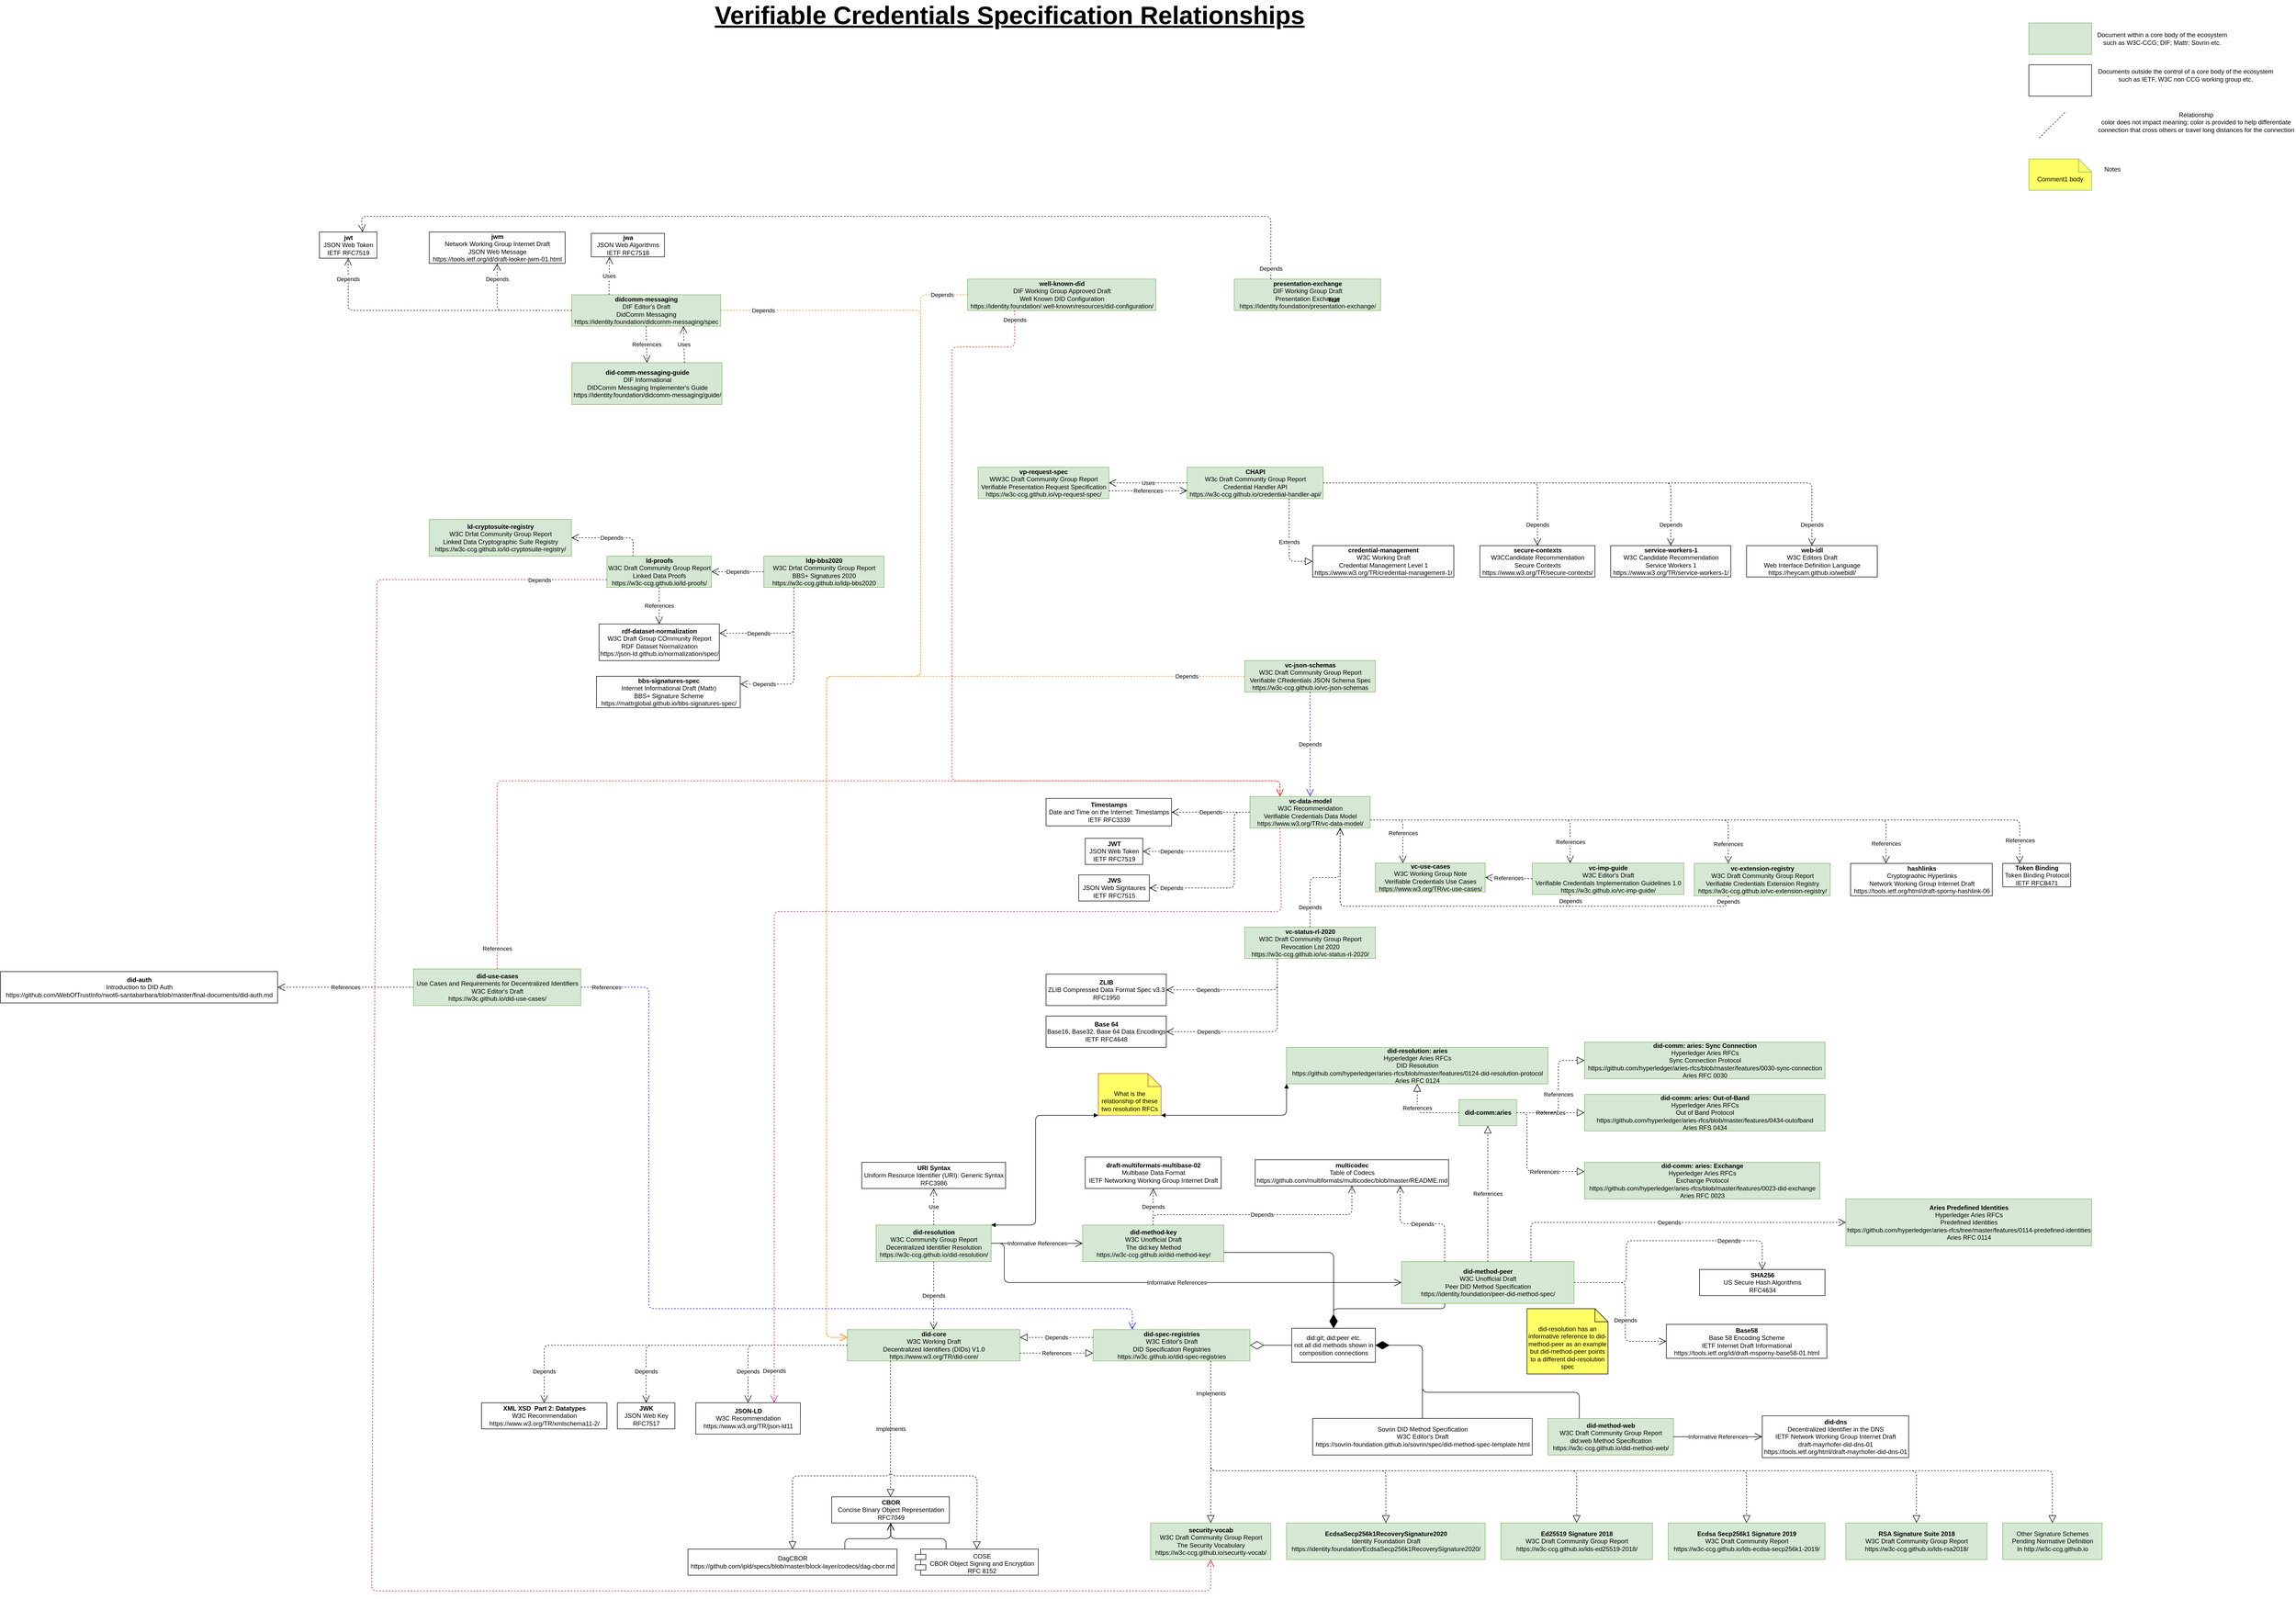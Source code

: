 <mxfile version="13.9.9" type="device" pages="3"><diagram id="nkFeIBB4RuUwmX5aAXWC" name="VC Spec Relationships"><mxGraphModel dx="3108" dy="3018" grid="1" gridSize="10" guides="1" tooltips="1" connect="1" arrows="1" fold="1" page="1" pageScale="1" pageWidth="850" pageHeight="1100" math="0" shadow="0"><root><mxCell id="1UtiR8mY3ZiWkYFb9mt--0"/><mxCell id="1UtiR8mY3ZiWkYFb9mt--1" parent="1UtiR8mY3ZiWkYFb9mt--0"/><mxCell id="7ZiAnpEkqvZg7v7B3X3l-0" value="&lt;b&gt;did-core&lt;/b&gt;&lt;br&gt;W3C Working Draft&lt;br&gt;Decentralized Identifiers (DIDs) V1.0&lt;br&gt;https://www.w3.org/TR/did-core/" style="html=1;fillColor=#d5e8d4;strokeColor=#82b366;" vertex="1" parent="1UtiR8mY3ZiWkYFb9mt--1"><mxGeometry x="330" y="560" width="330" height="60" as="geometry"/></mxCell><mxCell id="7ZiAnpEkqvZg7v7B3X3l-2" value="&lt;b&gt;did-spec-registries&lt;/b&gt;&lt;br&gt;W3C Editor's Draft&lt;br&gt;DID Specification Registries&lt;br&gt;https://w3c.github.io/did-spec-registries" style="html=1;fillColor=#d5e8d4;strokeColor=#82b366;" vertex="1" parent="1UtiR8mY3ZiWkYFb9mt--1"><mxGeometry x="800" y="560" width="300" height="60" as="geometry"/></mxCell><mxCell id="9_5fiQs6dWhzu9XLV2rN-2" value="Sovrin DID Method Specification&lt;br&gt;W3C Editor's Draft&lt;br&gt;https://sovrin-foundation.github.io/sovrin/spec/did-method-spec-template.html" style="html=1;" vertex="1" parent="1UtiR8mY3ZiWkYFb9mt--1"><mxGeometry x="1220" y="730" width="420" height="70" as="geometry"/></mxCell><mxCell id="9_5fiQs6dWhzu9XLV2rN-5" value="did:git; did:peer etc.&lt;br&gt;not all did methods shown in&lt;br&gt;composition connections" style="html=1;" vertex="1" parent="1UtiR8mY3ZiWkYFb9mt--1"><mxGeometry x="1180" y="557.5" width="160" height="65" as="geometry"/></mxCell><mxCell id="9_5fiQs6dWhzu9XLV2rN-9" value="References" style="endArrow=block;dashed=1;endFill=0;endSize=12;html=1;exitX=1;exitY=0.75;exitDx=0;exitDy=0;entryX=0;entryY=0.75;entryDx=0;entryDy=0;" edge="1" parent="1UtiR8mY3ZiWkYFb9mt--1" source="7ZiAnpEkqvZg7v7B3X3l-0" target="7ZiAnpEkqvZg7v7B3X3l-2"><mxGeometry width="160" relative="1" as="geometry"><mxPoint x="710" y="660" as="sourcePoint"/><mxPoint x="720" y="640" as="targetPoint"/></mxGeometry></mxCell><mxCell id="NnN6bMXmGlTO8n3lAZ0B-0" value="&lt;b&gt;security-vocab&lt;/b&gt;&lt;br&gt;W3C Draft Community Group Report&lt;br&gt;The Security Vocabulary&lt;br&gt;https://w3c-ccg.github.io/security-vocab/" style="html=1;fillColor=#d5e8d4;strokeColor=#82b366;" vertex="1" parent="1UtiR8mY3ZiWkYFb9mt--1"><mxGeometry x="910" y="930" width="230" height="70" as="geometry"/></mxCell><mxCell id="NnN6bMXmGlTO8n3lAZ0B-2" value="Depends" style="endArrow=block;dashed=1;endFill=0;endSize=12;html=1;entryX=1;entryY=0.25;entryDx=0;entryDy=0;exitX=0;exitY=0.25;exitDx=0;exitDy=0;" edge="1" parent="1UtiR8mY3ZiWkYFb9mt--1" source="7ZiAnpEkqvZg7v7B3X3l-2" target="7ZiAnpEkqvZg7v7B3X3l-0"><mxGeometry width="160" relative="1" as="geometry"><mxPoint x="670" y="470" as="sourcePoint"/><mxPoint x="830" y="470" as="targetPoint"/></mxGeometry></mxCell><mxCell id="NnN6bMXmGlTO8n3lAZ0B-3" value="Implements" style="endArrow=block;dashed=1;endFill=0;endSize=12;html=1;exitX=0.75;exitY=1;exitDx=0;exitDy=0;entryX=0.5;entryY=0;entryDx=0;entryDy=0;" edge="1" parent="1UtiR8mY3ZiWkYFb9mt--1" source="7ZiAnpEkqvZg7v7B3X3l-2" target="NnN6bMXmGlTO8n3lAZ0B-0"><mxGeometry x="-0.6" width="160" relative="1" as="geometry"><mxPoint x="690" y="970" as="sourcePoint"/><mxPoint x="850" y="970" as="targetPoint"/><mxPoint as="offset"/></mxGeometry></mxCell><mxCell id="s_y6lcH_LMPTNJZ9GH48-1" value="Implements" style="endArrow=block;dashed=1;endFill=0;endSize=12;html=1;exitX=0.25;exitY=1;exitDx=0;exitDy=0;entryX=0.5;entryY=0;entryDx=0;entryDy=0;" edge="1" parent="1UtiR8mY3ZiWkYFb9mt--1" source="7ZiAnpEkqvZg7v7B3X3l-0" target="9jeIsiGnd3LIiCKNxRFR-0"><mxGeometry width="160" relative="1" as="geometry"><mxPoint x="570" y="830" as="sourcePoint"/><mxPoint x="420" y="880" as="targetPoint"/></mxGeometry></mxCell><mxCell id="9jeIsiGnd3LIiCKNxRFR-0" value="&lt;div&gt;&lt;b&gt;CBOR&lt;/b&gt;&lt;/div&gt;Concise Binary Object Representation&lt;br&gt;&lt;div&gt;RFC7049&lt;/div&gt;" style="html=1;align=center;" vertex="1" parent="1UtiR8mY3ZiWkYFb9mt--1"><mxGeometry x="300" y="880" width="225" height="50" as="geometry"/></mxCell><mxCell id="c6O2wRePoweeWOxYq2J4-0" value="COSE&#10;CBOR Object Signing and Encryption&#10;RFC 8152" style="shape=module;align=left;spacingLeft=20;align=center;verticalAlign=top;" vertex="1" parent="1UtiR8mY3ZiWkYFb9mt--1"><mxGeometry x="460" y="980" width="235" height="50" as="geometry"/></mxCell><mxCell id="-bvau714f3N4HztHpZqo-1" value="DagCBOR&lt;br style=&quot;padding: 0px ; margin: 0px&quot;&gt;https://github.com/ipld/specs/blob/master/block-layer/codecs/dag-cbor.md" style="html=1;align=center;" vertex="1" parent="1UtiR8mY3ZiWkYFb9mt--1"><mxGeometry x="25" y="980" width="400" height="50" as="geometry"/></mxCell><mxCell id="-bvau714f3N4HztHpZqo-3" value="" style="endArrow=open;endFill=1;endSize=12;html=1;exitX=0.75;exitY=0;exitDx=0;exitDy=0;edgeStyle=orthogonalEdgeStyle;" edge="1" parent="1UtiR8mY3ZiWkYFb9mt--1" source="-bvau714f3N4HztHpZqo-1"><mxGeometry width="160" relative="1" as="geometry"><mxPoint x="180" y="1070" as="sourcePoint"/><mxPoint x="413" y="930" as="targetPoint"/><Array as="points"><mxPoint x="325" y="960"/><mxPoint x="413" y="960"/></Array></mxGeometry></mxCell><mxCell id="-bvau714f3N4HztHpZqo-6" value="" style="endArrow=open;endFill=1;endSize=12;html=1;entryX=0.5;entryY=1;entryDx=0;entryDy=0;edgeStyle=orthogonalEdgeStyle;exitX=0.25;exitY=0;exitDx=0;exitDy=0;" edge="1" parent="1UtiR8mY3ZiWkYFb9mt--1" source="c6O2wRePoweeWOxYq2J4-0" target="9jeIsiGnd3LIiCKNxRFR-0"><mxGeometry width="160" relative="1" as="geometry"><mxPoint x="628" y="980" as="sourcePoint"/><mxPoint x="570" y="1050" as="targetPoint"/><Array as="points"><mxPoint x="519" y="960"/><mxPoint x="413" y="960"/></Array></mxGeometry></mxCell><mxCell id="-bvau714f3N4HztHpZqo-9" value="" style="endArrow=block;dashed=1;endFill=0;endSize=12;html=1;entryX=0.5;entryY=0;entryDx=0;entryDy=0;edgeStyle=orthogonalEdgeStyle;exitX=0.25;exitY=1;exitDx=0;exitDy=0;" edge="1" parent="1UtiR8mY3ZiWkYFb9mt--1" source="7ZiAnpEkqvZg7v7B3X3l-0" target="-bvau714f3N4HztHpZqo-1"><mxGeometry width="160" relative="1" as="geometry"><mxPoint x="370" y="670" as="sourcePoint"/><mxPoint x="280" y="780" as="targetPoint"/><Array as="points"><mxPoint x="413" y="840"/><mxPoint x="225" y="840"/></Array></mxGeometry></mxCell><mxCell id="-bvau714f3N4HztHpZqo-10" value="" style="endArrow=block;dashed=1;endFill=0;endSize=12;html=1;exitX=0.25;exitY=1;exitDx=0;exitDy=0;entryX=0.5;entryY=0;entryDx=0;entryDy=0;edgeStyle=orthogonalEdgeStyle;" edge="1" parent="1UtiR8mY3ZiWkYFb9mt--1" source="7ZiAnpEkqvZg7v7B3X3l-0" target="c6O2wRePoweeWOxYq2J4-0"><mxGeometry width="160" relative="1" as="geometry"><mxPoint x="260" y="1050" as="sourcePoint"/><mxPoint x="420" y="1050" as="targetPoint"/><Array as="points"><mxPoint x="413" y="840"/><mxPoint x="578" y="840"/><mxPoint x="578" y="890"/></Array></mxGeometry></mxCell><mxCell id="B14pZlRfkhX4FhCvUgUi-0" value="&lt;b&gt;JSON-LD&lt;/b&gt;&lt;br&gt;W3C Recommendation&lt;br&gt;https://www.w3.org/TR/json-ld11" style="html=1;align=center;" vertex="1" parent="1UtiR8mY3ZiWkYFb9mt--1"><mxGeometry x="40" y="700" width="200" height="60" as="geometry"/></mxCell><mxCell id="B14pZlRfkhX4FhCvUgUi-1" value="Depends" style="endArrow=open;endSize=12;dashed=1;html=1;entryX=0.5;entryY=0;entryDx=0;entryDy=0;edgeStyle=orthogonalEdgeStyle;exitX=0;exitY=0.5;exitDx=0;exitDy=0;" edge="1" parent="1UtiR8mY3ZiWkYFb9mt--1" source="7ZiAnpEkqvZg7v7B3X3l-0" target="B14pZlRfkhX4FhCvUgUi-0"><mxGeometry x="0.6" width="160" relative="1" as="geometry"><mxPoint x="320" y="600" as="sourcePoint"/><mxPoint x="260" y="610" as="targetPoint"/><mxPoint as="offset"/></mxGeometry></mxCell><mxCell id="piblp0YAwwVSEii7dF1N-0" value="&lt;b&gt;JWK&lt;/b&gt;&lt;br&gt;JSON Web Key&lt;br&gt;RFC7517" style="html=1;align=center;" vertex="1" parent="1UtiR8mY3ZiWkYFb9mt--1"><mxGeometry x="-110" y="700" width="110" height="50" as="geometry"/></mxCell><mxCell id="piblp0YAwwVSEii7dF1N-1" value="Depends" style="endArrow=open;endSize=12;dashed=1;html=1;entryX=0.5;entryY=0;entryDx=0;entryDy=0;edgeStyle=orthogonalEdgeStyle;exitX=0;exitY=0.5;exitDx=0;exitDy=0;" edge="1" parent="1UtiR8mY3ZiWkYFb9mt--1" source="7ZiAnpEkqvZg7v7B3X3l-0" target="piblp0YAwwVSEii7dF1N-0"><mxGeometry x="0.758" width="160" relative="1" as="geometry"><mxPoint x="320" y="590" as="sourcePoint"/><mxPoint x="-60" y="910" as="targetPoint"/><mxPoint as="offset"/></mxGeometry></mxCell><mxCell id="_zMObqzZqInozFOmPILQ-0" value="&lt;b&gt;XML XSD&amp;nbsp; Part 2: Datatypes&lt;/b&gt;&lt;br&gt;W3C Recommendation&lt;br&gt;https://www.w3.org/TR/xmlschema11-2/" style="html=1;align=center;" vertex="1" parent="1UtiR8mY3ZiWkYFb9mt--1"><mxGeometry x="-370" y="700" width="240" height="50" as="geometry"/></mxCell><mxCell id="_zMObqzZqInozFOmPILQ-1" value="Depends" style="endArrow=open;endSize=12;dashed=1;html=1;exitX=0;exitY=0.5;exitDx=0;exitDy=0;entryX=0.5;entryY=0;entryDx=0;entryDy=0;edgeStyle=orthogonalEdgeStyle;" edge="1" parent="1UtiR8mY3ZiWkYFb9mt--1" source="7ZiAnpEkqvZg7v7B3X3l-0" target="_zMObqzZqInozFOmPILQ-0"><mxGeometry x="0.826" width="160" relative="1" as="geometry"><mxPoint x="-280" y="920" as="sourcePoint"/><mxPoint x="-120" y="920" as="targetPoint"/><mxPoint as="offset"/></mxGeometry></mxCell><mxCell id="_zMObqzZqInozFOmPILQ-3" value="&lt;b&gt;EcdsaSecp256k1RecoverySignature2020&lt;/b&gt;&lt;br&gt;Identity Foundation Draft&lt;br&gt;https://identity.foundation/EcdsaSecp256k1RecoverySignature2020/" style="html=1;align=center;fillColor=#d5e8d4;strokeColor=#82b366;" vertex="1" parent="1UtiR8mY3ZiWkYFb9mt--1"><mxGeometry x="1170" y="930" width="380" height="70" as="geometry"/></mxCell><mxCell id="_zMObqzZqInozFOmPILQ-4" value="" style="endArrow=block;dashed=1;endFill=0;endSize=12;html=1;entryX=0.5;entryY=0;entryDx=0;entryDy=0;edgeStyle=orthogonalEdgeStyle;exitX=0.75;exitY=1;exitDx=0;exitDy=0;" edge="1" parent="1UtiR8mY3ZiWkYFb9mt--1" source="7ZiAnpEkqvZg7v7B3X3l-2" target="_zMObqzZqInozFOmPILQ-3"><mxGeometry width="160" relative="1" as="geometry"><mxPoint x="1030" y="630" as="sourcePoint"/><mxPoint x="1180" y="570" as="targetPoint"/><Array as="points"><mxPoint x="1025" y="830"/><mxPoint x="1360" y="830"/></Array></mxGeometry></mxCell><mxCell id="_zMObqzZqInozFOmPILQ-5" value="&lt;b&gt;Ed25519 Signature 2018&lt;/b&gt;&lt;br&gt;W3C Draft Community Group Report&lt;br&gt;https://w3c-ccg.github.io/lds-ed25519-2018/" style="html=1;align=center;fillColor=#d5e8d4;strokeColor=#82b366;" vertex="1" parent="1UtiR8mY3ZiWkYFb9mt--1"><mxGeometry x="1580" y="930" width="290" height="70" as="geometry"/></mxCell><mxCell id="_zMObqzZqInozFOmPILQ-6" value="&lt;b&gt;Ecdsa Secp256k1 Signature 2019&lt;/b&gt;&lt;br&gt;W3C Draft Community Report&lt;br&gt;https://w3c-ccg.github.io/lds-ecdsa-secp256k1-2019/&lt;br&gt;" style="html=1;align=center;fillColor=#d5e8d4;strokeColor=#82b366;" vertex="1" parent="1UtiR8mY3ZiWkYFb9mt--1"><mxGeometry x="1900" y="930" width="300" height="70" as="geometry"/></mxCell><mxCell id="_zMObqzZqInozFOmPILQ-7" value="&lt;b&gt;RSA Signature Suite 2018&lt;/b&gt;&lt;br&gt;W3C Draft Community Group Report&lt;br&gt;https://w3c-ccg.github.io/lds-rsa2018/" style="html=1;align=center;fillColor=#d5e8d4;strokeColor=#82b366;" vertex="1" parent="1UtiR8mY3ZiWkYFb9mt--1"><mxGeometry x="2240" y="930" width="270" height="70" as="geometry"/></mxCell><mxCell id="_zMObqzZqInozFOmPILQ-8" value="" style="endArrow=block;dashed=1;endFill=0;endSize=12;html=1;exitX=0.75;exitY=1;exitDx=0;exitDy=0;entryX=0.5;entryY=0;entryDx=0;entryDy=0;edgeStyle=orthogonalEdgeStyle;" edge="1" parent="1UtiR8mY3ZiWkYFb9mt--1" source="7ZiAnpEkqvZg7v7B3X3l-2" target="_zMObqzZqInozFOmPILQ-5"><mxGeometry width="160" relative="1" as="geometry"><mxPoint x="1480" y="850" as="sourcePoint"/><mxPoint x="1640" y="850" as="targetPoint"/><Array as="points"><mxPoint x="1025" y="830"/><mxPoint x="1725" y="830"/></Array></mxGeometry></mxCell><mxCell id="_zMObqzZqInozFOmPILQ-9" value="" style="endArrow=block;dashed=1;endFill=0;endSize=12;html=1;exitX=0.75;exitY=1;exitDx=0;exitDy=0;entryX=0.5;entryY=0;entryDx=0;entryDy=0;edgeStyle=orthogonalEdgeStyle;" edge="1" parent="1UtiR8mY3ZiWkYFb9mt--1" source="7ZiAnpEkqvZg7v7B3X3l-2" target="_zMObqzZqInozFOmPILQ-6"><mxGeometry width="160" relative="1" as="geometry"><mxPoint x="1110" y="470" as="sourcePoint"/><mxPoint x="1270" y="470" as="targetPoint"/><Array as="points"><mxPoint x="1025" y="830"/><mxPoint x="2050" y="830"/></Array></mxGeometry></mxCell><mxCell id="_zMObqzZqInozFOmPILQ-10" value="" style="endArrow=block;dashed=1;endFill=0;endSize=12;html=1;entryX=0.5;entryY=0;entryDx=0;entryDy=0;exitX=0.75;exitY=1;exitDx=0;exitDy=0;edgeStyle=orthogonalEdgeStyle;" edge="1" parent="1UtiR8mY3ZiWkYFb9mt--1" source="7ZiAnpEkqvZg7v7B3X3l-2" target="_zMObqzZqInozFOmPILQ-7"><mxGeometry width="160" relative="1" as="geometry"><mxPoint x="1710" y="560" as="sourcePoint"/><mxPoint x="1870" y="560" as="targetPoint"/><Array as="points"><mxPoint x="1025" y="830"/><mxPoint x="2375" y="830"/></Array></mxGeometry></mxCell><mxCell id="_zMObqzZqInozFOmPILQ-11" value="Other Signature Schemes&lt;br&gt;Pending Normative Definition&lt;br&gt;In http://w3c-ccg.github.io" style="html=1;align=center;fillColor=#d5e8d4;strokeColor=#82b366;" vertex="1" parent="1UtiR8mY3ZiWkYFb9mt--1"><mxGeometry x="2540" y="930" width="190" height="70" as="geometry"/></mxCell><mxCell id="_zMObqzZqInozFOmPILQ-12" value="" style="endArrow=block;dashed=1;endFill=0;endSize=12;html=1;exitX=0.75;exitY=1;exitDx=0;exitDy=0;edgeStyle=orthogonalEdgeStyle;entryX=0.5;entryY=0;entryDx=0;entryDy=0;" edge="1" parent="1UtiR8mY3ZiWkYFb9mt--1" source="7ZiAnpEkqvZg7v7B3X3l-2" target="_zMObqzZqInozFOmPILQ-11"><mxGeometry width="160" relative="1" as="geometry"><mxPoint x="2380" y="590" as="sourcePoint"/><mxPoint x="2620" y="700" as="targetPoint"/><Array as="points"><mxPoint x="1025" y="830"/><mxPoint x="2635" y="830"/></Array></mxGeometry></mxCell><mxCell id="DXRCgAXqgkbEIANMP1Rk-0" value="&lt;b&gt;did-resolution&lt;/b&gt;&lt;br&gt;W3C Community Group Report&lt;br&gt;Decentralized Identifier Resolution&lt;br&gt;https://w3c-ccg.github.io/did-resolution/" style="html=1;align=center;fillColor=#d5e8d4;strokeColor=#82b366;" vertex="1" parent="1UtiR8mY3ZiWkYFb9mt--1"><mxGeometry x="385" y="360" width="220" height="70" as="geometry"/></mxCell><mxCell id="DXRCgAXqgkbEIANMP1Rk-1" value="Depends" style="endArrow=open;endSize=12;dashed=1;html=1;exitX=0.5;exitY=1;exitDx=0;exitDy=0;entryX=0.5;entryY=0;entryDx=0;entryDy=0;" edge="1" parent="1UtiR8mY3ZiWkYFb9mt--1" source="DXRCgAXqgkbEIANMP1Rk-0" target="7ZiAnpEkqvZg7v7B3X3l-0"><mxGeometry width="160" relative="1" as="geometry"><mxPoint x="170" y="460" as="sourcePoint"/><mxPoint x="330" y="460" as="targetPoint"/></mxGeometry></mxCell><mxCell id="DXRCgAXqgkbEIANMP1Rk-2" value="&lt;b&gt;URI Syntax&lt;/b&gt;&lt;br&gt;Uniform Resource Identifier (URI): Generic Syntax&lt;br&gt;RFC3986" style="html=1;align=center;" vertex="1" parent="1UtiR8mY3ZiWkYFb9mt--1"><mxGeometry x="357.5" y="240" width="275" height="50" as="geometry"/></mxCell><mxCell id="DXRCgAXqgkbEIANMP1Rk-3" value="Use" style="endArrow=open;endSize=12;dashed=1;html=1;exitX=0.5;exitY=0;exitDx=0;exitDy=0;entryX=0.5;entryY=1;entryDx=0;entryDy=0;" edge="1" parent="1UtiR8mY3ZiWkYFb9mt--1" source="DXRCgAXqgkbEIANMP1Rk-0" target="DXRCgAXqgkbEIANMP1Rk-2"><mxGeometry width="160" relative="1" as="geometry"><mxPoint x="160" y="350" as="sourcePoint"/><mxPoint x="320" y="350" as="targetPoint"/></mxGeometry></mxCell><mxCell id="DXRCgAXqgkbEIANMP1Rk-5" value="&lt;b&gt;did-method-key&lt;/b&gt;&lt;br&gt;W3C Unofficial Draft&lt;br&gt;The did:key Method&lt;br&gt;https://w3c-ccg.github.io/did-method-key/&lt;br&gt;" style="html=1;align=center;fillColor=#d5e8d4;strokeColor=#82b366;" vertex="1" parent="1UtiR8mY3ZiWkYFb9mt--1"><mxGeometry x="780" y="360" width="270" height="70" as="geometry"/></mxCell><mxCell id="DXRCgAXqgkbEIANMP1Rk-6" value="Informative References" style="endArrow=open;endFill=1;endSize=12;html=1;exitX=1;exitY=0.5;exitDx=0;exitDy=0;" edge="1" parent="1UtiR8mY3ZiWkYFb9mt--1" source="DXRCgAXqgkbEIANMP1Rk-0" target="DXRCgAXqgkbEIANMP1Rk-5"><mxGeometry width="160" relative="1" as="geometry"><mxPoint x="720" y="260" as="sourcePoint"/><mxPoint x="880" y="260" as="targetPoint"/></mxGeometry></mxCell><mxCell id="DXRCgAXqgkbEIANMP1Rk-7" value="&lt;b&gt;draft-multiformats-multibase-02&lt;/b&gt;&lt;br&gt;Multibase Data Format&lt;br&gt;IETF Networking Working Group Internet Draft&lt;br&gt;" style="html=1;align=center;" vertex="1" parent="1UtiR8mY3ZiWkYFb9mt--1"><mxGeometry x="785" y="230" width="260" height="60" as="geometry"/></mxCell><mxCell id="DXRCgAXqgkbEIANMP1Rk-8" value="Depends" style="endArrow=open;endSize=12;dashed=1;html=1;exitX=0.5;exitY=0;exitDx=0;exitDy=0;entryX=0.5;entryY=1;entryDx=0;entryDy=0;" edge="1" parent="1UtiR8mY3ZiWkYFb9mt--1" source="DXRCgAXqgkbEIANMP1Rk-5" target="DXRCgAXqgkbEIANMP1Rk-7"><mxGeometry width="160" relative="1" as="geometry"><mxPoint x="1080" y="340" as="sourcePoint"/><mxPoint x="1240" y="340" as="targetPoint"/></mxGeometry></mxCell><mxCell id="DXRCgAXqgkbEIANMP1Rk-9" value="&lt;b&gt;multicodec&lt;/b&gt;&lt;br&gt;Table of Codecs&lt;br&gt;https://github.com/multiformats/multicodec/blob/master/README.md" style="html=1;align=center;" vertex="1" parent="1UtiR8mY3ZiWkYFb9mt--1"><mxGeometry x="1110" y="235" width="370" height="50" as="geometry"/></mxCell><mxCell id="DXRCgAXqgkbEIANMP1Rk-10" value="Depends" style="endArrow=open;endSize=12;dashed=1;html=1;entryX=0.5;entryY=1;entryDx=0;entryDy=0;exitX=0.5;exitY=0;exitDx=0;exitDy=0;edgeStyle=orthogonalEdgeStyle;" edge="1" parent="1UtiR8mY3ZiWkYFb9mt--1" source="DXRCgAXqgkbEIANMP1Rk-5" target="DXRCgAXqgkbEIANMP1Rk-9"><mxGeometry width="160" relative="1" as="geometry"><mxPoint x="1160" y="340" as="sourcePoint"/><mxPoint x="1320" y="340" as="targetPoint"/><Array as="points"><mxPoint x="915" y="340"/><mxPoint x="1295" y="340"/></Array></mxGeometry></mxCell><mxCell id="DXRCgAXqgkbEIANMP1Rk-11" value="&lt;b&gt;did-method-peer&lt;/b&gt;&lt;br&gt;W3C Unofficial Draft&lt;br&gt;Peer DID Method Specification&lt;br&gt;https://identity.foundation/peer-did-method-spec/" style="html=1;align=center;fillColor=#d5e8d4;strokeColor=#82b366;" vertex="1" parent="1UtiR8mY3ZiWkYFb9mt--1"><mxGeometry x="1390" y="430" width="330" height="80" as="geometry"/></mxCell><mxCell id="DXRCgAXqgkbEIANMP1Rk-12" value="Informative References" style="endArrow=open;endFill=1;endSize=12;html=1;exitX=1;exitY=0.5;exitDx=0;exitDy=0;entryX=0;entryY=0.5;entryDx=0;entryDy=0;edgeStyle=orthogonalEdgeStyle;" edge="1" parent="1UtiR8mY3ZiWkYFb9mt--1" source="DXRCgAXqgkbEIANMP1Rk-0" target="DXRCgAXqgkbEIANMP1Rk-11"><mxGeometry width="160" relative="1" as="geometry"><mxPoint x="630" y="450" as="sourcePoint"/><mxPoint x="790" y="450" as="targetPoint"/><Array as="points"><mxPoint x="630" y="395"/><mxPoint x="630" y="470"/></Array></mxGeometry></mxCell><mxCell id="DXRCgAXqgkbEIANMP1Rk-13" value="Depends" style="endArrow=open;endSize=12;dashed=1;html=1;exitX=0.25;exitY=0;exitDx=0;exitDy=0;entryX=0.75;entryY=1;entryDx=0;entryDy=0;edgeStyle=orthogonalEdgeStyle;" edge="1" parent="1UtiR8mY3ZiWkYFb9mt--1" source="DXRCgAXqgkbEIANMP1Rk-11" target="DXRCgAXqgkbEIANMP1Rk-9"><mxGeometry width="160" relative="1" as="geometry"><mxPoint x="1360" y="380" as="sourcePoint"/><mxPoint x="1330" y="310" as="targetPoint"/></mxGeometry></mxCell><mxCell id="DXRCgAXqgkbEIANMP1Rk-14" value="&lt;b&gt;Base58&lt;/b&gt;&lt;br&gt;Base 58 Encoding Scheme&lt;br&gt;IETF Internet Draft Informational&lt;br&gt;https://tools.ietf.org/id/draft-msporny-base58-01.html" style="html=1;align=center;" vertex="1" parent="1UtiR8mY3ZiWkYFb9mt--1"><mxGeometry x="1896.5" y="550" width="307" height="65" as="geometry"/></mxCell><mxCell id="DXRCgAXqgkbEIANMP1Rk-15" value="Depends" style="endArrow=open;endSize=12;dashed=1;html=1;exitX=1;exitY=0.5;exitDx=0;exitDy=0;entryX=0;entryY=0.5;entryDx=0;entryDy=0;edgeStyle=orthogonalEdgeStyle;" edge="1" parent="1UtiR8mY3ZiWkYFb9mt--1" source="DXRCgAXqgkbEIANMP1Rk-11" target="DXRCgAXqgkbEIANMP1Rk-14"><mxGeometry x="0.175" width="160" relative="1" as="geometry"><mxPoint x="1480" y="390" as="sourcePoint"/><mxPoint x="1640" y="390" as="targetPoint"/><Array as="points"><mxPoint x="1818" y="470"/><mxPoint x="1818" y="583"/></Array><mxPoint as="offset"/></mxGeometry></mxCell><mxCell id="DXRCgAXqgkbEIANMP1Rk-16" value="&lt;b&gt;SHA256&lt;/b&gt;&lt;br&gt;US Secure Hash Algorithms&lt;br&gt;RFC4634" style="html=1;align=center;" vertex="1" parent="1UtiR8mY3ZiWkYFb9mt--1"><mxGeometry x="1960" y="445" width="240" height="50" as="geometry"/></mxCell><mxCell id="DXRCgAXqgkbEIANMP1Rk-17" value="Depends" style="endArrow=open;endSize=12;dashed=1;html=1;exitX=1;exitY=0.5;exitDx=0;exitDy=0;entryX=0.5;entryY=0;entryDx=0;entryDy=0;edgeStyle=orthogonalEdgeStyle;" edge="1" parent="1UtiR8mY3ZiWkYFb9mt--1" source="DXRCgAXqgkbEIANMP1Rk-11" target="DXRCgAXqgkbEIANMP1Rk-16"><mxGeometry x="0.517" width="160" relative="1" as="geometry"><mxPoint x="1610" y="520" as="sourcePoint"/><mxPoint x="1770" y="520" as="targetPoint"/><Array as="points"><mxPoint x="1820" y="470"/><mxPoint x="1820" y="390"/><mxPoint x="2080" y="390"/></Array><mxPoint as="offset"/></mxGeometry></mxCell><mxCell id="DXRCgAXqgkbEIANMP1Rk-18" value="&lt;b&gt;did-comm:aries&lt;/b&gt;" style="html=1;align=center;fillColor=#d5e8d4;strokeColor=#82b366;" vertex="1" parent="1UtiR8mY3ZiWkYFb9mt--1"><mxGeometry x="1500" y="120" width="110" height="50" as="geometry"/></mxCell><mxCell id="DXRCgAXqgkbEIANMP1Rk-19" value="did-comm: aries: Out-of-Band&lt;br&gt;&lt;span style=&quot;font-weight: normal&quot;&gt;Hyperledger Aries RFCs&lt;/span&gt;&lt;br&gt;&lt;span style=&quot;font-weight: normal&quot;&gt;Out of Band Protocol&lt;/span&gt;&lt;br&gt;&lt;span style=&quot;font-weight: normal&quot;&gt;https://github.com/hyperledger/aries-rfcs/blob/master/features/0434-outofband&lt;br&gt;Aries RFS 0434&lt;br&gt;&lt;/span&gt;" style="html=1;align=center;fontStyle=1;fillColor=#d5e8d4;strokeColor=#82b366;" vertex="1" parent="1UtiR8mY3ZiWkYFb9mt--1"><mxGeometry x="1740" y="110" width="460" height="70" as="geometry"/></mxCell><mxCell id="DXRCgAXqgkbEIANMP1Rk-20" value="&lt;b&gt;did-comm: aries: Exchange&lt;/b&gt;&lt;br&gt;Hyperledger Aries RFCs&lt;br&gt;Exchange Protocol&lt;br&gt;https://github.com/hyperledger/aries-rfcs/blob/master/features/0023-did-exchange&lt;br&gt;Aries RFC 0023" style="html=1;align=center;fillColor=#d5e8d4;strokeColor=#82b366;" vertex="1" parent="1UtiR8mY3ZiWkYFb9mt--1"><mxGeometry x="1740" y="240" width="450" height="70" as="geometry"/></mxCell><mxCell id="DXRCgAXqgkbEIANMP1Rk-21" value="References" style="endArrow=block;dashed=1;endFill=0;endSize=12;html=1;exitX=0.5;exitY=0;exitDx=0;exitDy=0;entryX=0.5;entryY=1;entryDx=0;entryDy=0;" edge="1" parent="1UtiR8mY3ZiWkYFb9mt--1" source="DXRCgAXqgkbEIANMP1Rk-11" target="DXRCgAXqgkbEIANMP1Rk-18"><mxGeometry width="160" relative="1" as="geometry"><mxPoint x="1575" y="400" as="sourcePoint"/><mxPoint x="1600" y="240" as="targetPoint"/></mxGeometry></mxCell><mxCell id="DXRCgAXqgkbEIANMP1Rk-22" value="References" style="endArrow=block;dashed=1;endFill=0;endSize=12;html=1;exitX=1;exitY=0.5;exitDx=0;exitDy=0;entryX=0;entryY=0.5;entryDx=0;entryDy=0;edgeStyle=orthogonalEdgeStyle;" edge="1" parent="1UtiR8mY3ZiWkYFb9mt--1" source="DXRCgAXqgkbEIANMP1Rk-18" target="DXRCgAXqgkbEIANMP1Rk-19"><mxGeometry width="160" relative="1" as="geometry"><mxPoint x="1610" y="380" as="sourcePoint"/><mxPoint x="1760" y="360" as="targetPoint"/><Array as="points"><mxPoint x="1700" y="145"/><mxPoint x="1700" y="145"/></Array></mxGeometry></mxCell><mxCell id="DXRCgAXqgkbEIANMP1Rk-23" value="References" style="endArrow=block;dashed=1;endFill=0;endSize=12;html=1;exitX=1;exitY=0.5;exitDx=0;exitDy=0;edgeStyle=orthogonalEdgeStyle;entryX=0;entryY=0.25;entryDx=0;entryDy=0;" edge="1" parent="1UtiR8mY3ZiWkYFb9mt--1" source="DXRCgAXqgkbEIANMP1Rk-18" target="DXRCgAXqgkbEIANMP1Rk-20"><mxGeometry x="0.365" width="160" relative="1" as="geometry"><mxPoint x="1620" y="380" as="sourcePoint"/><mxPoint x="1670" y="310" as="targetPoint"/><Array as="points"><mxPoint x="1630" y="145"/><mxPoint x="1630" y="258"/></Array><mxPoint as="offset"/></mxGeometry></mxCell><mxCell id="DXRCgAXqgkbEIANMP1Rk-24" value="&lt;b&gt;did-resolution: aries&lt;/b&gt;&lt;br&gt;Hyperledger Aries RFCs&lt;br&gt;DID Resolution&lt;br&gt;https://github.com/hyperledger/aries-rfcs/blob/master/features/0124-did-resolution-protocol&lt;br&gt;Aries RFC 0124" style="html=1;align=center;fillColor=#d5e8d4;strokeColor=#82b366;" vertex="1" parent="1UtiR8mY3ZiWkYFb9mt--1"><mxGeometry x="1170" y="20" width="500" height="70" as="geometry"/></mxCell><mxCell id="DXRCgAXqgkbEIANMP1Rk-25" value="References" style="endArrow=block;dashed=1;endFill=0;endSize=12;html=1;exitX=0;exitY=0.5;exitDx=0;exitDy=0;entryX=0.5;entryY=1;entryDx=0;entryDy=0;edgeStyle=orthogonalEdgeStyle;" edge="1" parent="1UtiR8mY3ZiWkYFb9mt--1" source="DXRCgAXqgkbEIANMP1Rk-18" target="DXRCgAXqgkbEIANMP1Rk-24"><mxGeometry x="0.326" width="160" relative="1" as="geometry"><mxPoint x="1480" y="330" as="sourcePoint"/><mxPoint x="1640" y="330" as="targetPoint"/><Array as="points"><mxPoint x="1420" y="145"/></Array><mxPoint as="offset"/></mxGeometry></mxCell><mxCell id="DXRCgAXqgkbEIANMP1Rk-26" value="" style="endArrow=block;startArrow=block;endFill=1;startFill=1;html=1;exitX=1;exitY=0;exitDx=0;exitDy=0;entryX=0;entryY=1;entryDx=0;entryDy=0;edgeStyle=orthogonalEdgeStyle;entryPerimeter=0;" edge="1" parent="1UtiR8mY3ZiWkYFb9mt--1" source="DXRCgAXqgkbEIANMP1Rk-0" target="DXRCgAXqgkbEIANMP1Rk-27"><mxGeometry width="160" relative="1" as="geometry"><mxPoint x="750" y="150" as="sourcePoint"/><mxPoint x="910" y="150" as="targetPoint"/><Array as="points"><mxPoint x="690" y="360"/><mxPoint x="690" y="150"/></Array></mxGeometry></mxCell><mxCell id="DXRCgAXqgkbEIANMP1Rk-27" value="What is the relationship of these two resolution RFCs" style="shape=note2;boundedLbl=1;whiteSpace=wrap;html=1;size=25;verticalAlign=top;align=center;strokeColor=#b85450;fillColor=#FFFF66;" vertex="1" parent="1UtiR8mY3ZiWkYFb9mt--1"><mxGeometry x="810" y="70" width="120" height="80" as="geometry"/></mxCell><mxCell id="DXRCgAXqgkbEIANMP1Rk-28" value="" style="endArrow=block;startArrow=block;endFill=1;startFill=1;html=1;exitX=1;exitY=1;exitDx=0;exitDy=0;exitPerimeter=0;entryX=0;entryY=1;entryDx=0;entryDy=0;edgeStyle=orthogonalEdgeStyle;" edge="1" parent="1UtiR8mY3ZiWkYFb9mt--1" source="DXRCgAXqgkbEIANMP1Rk-27" target="DXRCgAXqgkbEIANMP1Rk-24"><mxGeometry width="160" relative="1" as="geometry"><mxPoint x="960" y="130" as="sourcePoint"/><mxPoint x="1120" y="130" as="targetPoint"/><Array as="points"><mxPoint x="1170" y="150"/></Array></mxGeometry></mxCell><mxCell id="DXRCgAXqgkbEIANMP1Rk-29" value="&lt;b&gt;did-comm: aries: Sync Connection&lt;/b&gt;&lt;br&gt;Hyperledger Aries RFCs&lt;br&gt;Sync Connection Protocol&lt;br&gt;https://github.com/hyperledger/aries-rfcs/blob/master/features/0030-sync-connection&lt;br&gt;Aries RFC 0030" style="html=1;fillColor=#d5e8d4;align=center;strokeColor=#82b366;" vertex="1" parent="1UtiR8mY3ZiWkYFb9mt--1"><mxGeometry x="1740" y="10" width="460" height="70" as="geometry"/></mxCell><mxCell id="DXRCgAXqgkbEIANMP1Rk-30" value="References" style="endArrow=block;dashed=1;endFill=0;endSize=12;html=1;exitX=1;exitY=0.5;exitDx=0;exitDy=0;entryX=0;entryY=0.5;entryDx=0;entryDy=0;edgeStyle=orthogonalEdgeStyle;" edge="1" parent="1UtiR8mY3ZiWkYFb9mt--1" source="DXRCgAXqgkbEIANMP1Rk-18" target="DXRCgAXqgkbEIANMP1Rk-29"><mxGeometry width="160" relative="1" as="geometry"><mxPoint x="1620" y="110" as="sourcePoint"/><mxPoint x="1780" y="110" as="targetPoint"/><Array as="points"><mxPoint x="1690" y="145"/><mxPoint x="1690" y="45"/></Array></mxGeometry></mxCell><mxCell id="DXRCgAXqgkbEIANMP1Rk-31" value="&lt;b&gt;Aries Predefined Identities&lt;/b&gt;&lt;br&gt;Hyperledger Aries RFCs&lt;br&gt;Predefined Identities&lt;br&gt;https://github.com/hyperledger/aries-rfcs/tree/master/features/0114-predefined-identities&lt;br&gt;Aries RFC 0114" style="html=1;fillColor=#d5e8d4;align=center;strokeColor=#82b366;" vertex="1" parent="1UtiR8mY3ZiWkYFb9mt--1"><mxGeometry x="2240" y="310" width="470" height="90" as="geometry"/></mxCell><mxCell id="DXRCgAXqgkbEIANMP1Rk-33" value="Depends" style="endArrow=open;endSize=12;dashed=1;html=1;exitX=0.75;exitY=0;exitDx=0;exitDy=0;entryX=0;entryY=0.5;entryDx=0;entryDy=0;edgeStyle=orthogonalEdgeStyle;" edge="1" parent="1UtiR8mY3ZiWkYFb9mt--1" source="DXRCgAXqgkbEIANMP1Rk-11" target="DXRCgAXqgkbEIANMP1Rk-31"><mxGeometry width="160" relative="1" as="geometry"><mxPoint x="1620" y="550" as="sourcePoint"/><mxPoint x="1780" y="550" as="targetPoint"/></mxGeometry></mxCell><mxCell id="7l_AQLepLAaKLHU-i332-0" value="did-resolution has an informative reference to did-method-peer as an example but did-method-peer points to a different did-resolution spec" style="shape=note2;boundedLbl=1;whiteSpace=wrap;html=1;size=25;verticalAlign=top;align=center;fillColor=#FFFF66;" vertex="1" parent="1UtiR8mY3ZiWkYFb9mt--1"><mxGeometry x="1630" y="520" width="155" height="125" as="geometry"/></mxCell><mxCell id="7l_AQLepLAaKLHU-i332-1" value="&lt;b&gt;did-method-web&lt;/b&gt;&lt;br&gt;W3C Draft Community Group Report&lt;br&gt;did:web Method Specification&lt;br&gt;https://w3c-ccg.github.io/did-method-web/" style="html=1;align=center;fillColor=#d5e8d4;strokeColor=#82b366;" vertex="1" parent="1UtiR8mY3ZiWkYFb9mt--1"><mxGeometry x="1670" y="730" width="240" height="70" as="geometry"/></mxCell><mxCell id="7l_AQLepLAaKLHU-i332-8" value="" style="endArrow=diamondThin;endFill=0;endSize=24;html=1;entryX=1;entryY=0.5;entryDx=0;entryDy=0;exitX=0;exitY=0.5;exitDx=0;exitDy=0;" edge="1" parent="1UtiR8mY3ZiWkYFb9mt--1" source="9_5fiQs6dWhzu9XLV2rN-5" target="7ZiAnpEkqvZg7v7B3X3l-2"><mxGeometry width="160" relative="1" as="geometry"><mxPoint x="1150" y="670" as="sourcePoint"/><mxPoint x="1310" y="670" as="targetPoint"/></mxGeometry></mxCell><mxCell id="7l_AQLepLAaKLHU-i332-9" value="" style="endArrow=diamondThin;endFill=1;endSize=24;html=1;entryX=1;entryY=0.5;entryDx=0;entryDy=0;exitX=0.25;exitY=0;exitDx=0;exitDy=0;edgeStyle=orthogonalEdgeStyle;" edge="1" parent="1UtiR8mY3ZiWkYFb9mt--1" source="7l_AQLepLAaKLHU-i332-1" target="9_5fiQs6dWhzu9XLV2rN-5"><mxGeometry width="160" relative="1" as="geometry"><mxPoint x="1260" y="660" as="sourcePoint"/><mxPoint x="1420" y="660" as="targetPoint"/><Array as="points"><mxPoint x="1730" y="680"/><mxPoint x="1430" y="680"/><mxPoint x="1430" y="590"/></Array></mxGeometry></mxCell><mxCell id="7l_AQLepLAaKLHU-i332-10" value="" style="endArrow=diamondThin;endFill=1;endSize=24;html=1;entryX=1;entryY=0.5;entryDx=0;entryDy=0;edgeStyle=orthogonalEdgeStyle;" edge="1" parent="1UtiR8mY3ZiWkYFb9mt--1" target="9_5fiQs6dWhzu9XLV2rN-5"><mxGeometry width="160" relative="1" as="geometry"><mxPoint x="1430" y="730" as="sourcePoint"/><mxPoint x="1380" y="660" as="targetPoint"/><Array as="points"><mxPoint x="1430" y="730"/><mxPoint x="1430" y="590"/></Array></mxGeometry></mxCell><mxCell id="7l_AQLepLAaKLHU-i332-11" value="" style="endArrow=diamondThin;endFill=1;endSize=24;html=1;entryX=0.5;entryY=0;entryDx=0;entryDy=0;exitX=0.25;exitY=1;exitDx=0;exitDy=0;edgeStyle=orthogonalEdgeStyle;" edge="1" parent="1UtiR8mY3ZiWkYFb9mt--1" source="DXRCgAXqgkbEIANMP1Rk-11" target="9_5fiQs6dWhzu9XLV2rN-5"><mxGeometry width="160" relative="1" as="geometry"><mxPoint x="1180" y="500" as="sourcePoint"/><mxPoint x="1340" y="500" as="targetPoint"/><Array as="points"><mxPoint x="1473" y="520"/><mxPoint x="1260" y="520"/></Array></mxGeometry></mxCell><mxCell id="7l_AQLepLAaKLHU-i332-12" value="" style="endArrow=diamondThin;endFill=1;endSize=24;html=1;entryX=0.5;entryY=0;entryDx=0;entryDy=0;exitX=1;exitY=0.75;exitDx=0;exitDy=0;edgeStyle=orthogonalEdgeStyle;" edge="1" parent="1UtiR8mY3ZiWkYFb9mt--1" source="DXRCgAXqgkbEIANMP1Rk-5" target="9_5fiQs6dWhzu9XLV2rN-5"><mxGeometry width="160" relative="1" as="geometry"><mxPoint x="1300" y="540" as="sourcePoint"/><mxPoint x="1460" y="540" as="targetPoint"/></mxGeometry></mxCell><mxCell id="7l_AQLepLAaKLHU-i332-13" value="&lt;b&gt;did-dns&lt;/b&gt;&lt;br&gt;Decentralized Identifier in the DNS&lt;br&gt;IETF Network Working Group Internet Draft&lt;br&gt;draft-mayrhofer-did-dns-01&lt;br&gt;https://tools.ietf.org/html/draft-mayrhofer-did-dns-01" style="html=1;" vertex="1" parent="1UtiR8mY3ZiWkYFb9mt--1"><mxGeometry x="2080" y="725" width="280" height="80" as="geometry"/></mxCell><mxCell id="7l_AQLepLAaKLHU-i332-14" value="Informative References" style="endArrow=open;endFill=1;endSize=12;html=1;exitX=1;exitY=0.5;exitDx=0;exitDy=0;entryX=0;entryY=0.5;entryDx=0;entryDy=0;" edge="1" parent="1UtiR8mY3ZiWkYFb9mt--1" source="7l_AQLepLAaKLHU-i332-1" target="7l_AQLepLAaKLHU-i332-13"><mxGeometry width="160" relative="1" as="geometry"><mxPoint x="1920" y="680" as="sourcePoint"/><mxPoint x="2080" y="680" as="targetPoint"/></mxGeometry></mxCell><mxCell id="7l_AQLepLAaKLHU-i332-17" value="&lt;b&gt;vc-status-rl-2020&lt;/b&gt;&lt;br&gt;W3C Draft Community Group Report&lt;br&gt;Revocation List 2020&lt;br&gt;https://w3c-ccg.github.io/vc-status-rl-2020/" style="html=1;fillColor=#d5e8d4;strokeColor=#82b366;" vertex="1" parent="1UtiR8mY3ZiWkYFb9mt--1"><mxGeometry x="1090" y="-210" width="250" height="60" as="geometry"/></mxCell><mxCell id="7l_AQLepLAaKLHU-i332-18" value="&lt;b&gt;vc-data-model&lt;/b&gt;&lt;br&gt;W3C Recommendation&lt;br&gt;Verifiable Credentials Data Model&lt;br&gt;https://www.w3.org/TR/vc-data-model/" style="html=1;fillColor=#d5e8d4;strokeColor=#82b366;" vertex="1" parent="1UtiR8mY3ZiWkYFb9mt--1"><mxGeometry x="1100" y="-460" width="230" height="60" as="geometry"/></mxCell><mxCell id="7l_AQLepLAaKLHU-i332-19" value="Depends" style="endArrow=open;endSize=12;dashed=1;html=1;entryX=0.75;entryY=1;entryDx=0;entryDy=0;exitX=0.5;exitY=0;exitDx=0;exitDy=0;edgeStyle=orthogonalEdgeStyle;" edge="1" parent="1UtiR8mY3ZiWkYFb9mt--1" source="7l_AQLepLAaKLHU-i332-17" target="7l_AQLepLAaKLHU-i332-18"><mxGeometry x="-0.684" width="160" relative="1" as="geometry"><mxPoint x="960" y="-130" as="sourcePoint"/><mxPoint x="1120" y="-130" as="targetPoint"/><Array as="points"><mxPoint x="1215" y="-305"/><mxPoint x="1272" y="-305"/></Array><mxPoint y="1" as="offset"/></mxGeometry></mxCell><mxCell id="7l_AQLepLAaKLHU-i332-20" value="&lt;b&gt;ZLIB&lt;/b&gt;&lt;br&gt;ZLIB Compressed Data Format Spec v3.3&lt;br&gt;RFC1950" style="html=1;" vertex="1" parent="1UtiR8mY3ZiWkYFb9mt--1"><mxGeometry x="710" y="-120" width="230" height="60" as="geometry"/></mxCell><mxCell id="7l_AQLepLAaKLHU-i332-21" value="Depends" style="endArrow=open;endSize=12;dashed=1;html=1;exitX=0.25;exitY=1;exitDx=0;exitDy=0;entryX=1;entryY=0.5;entryDx=0;entryDy=0;edgeStyle=orthogonalEdgeStyle;" edge="1" parent="1UtiR8mY3ZiWkYFb9mt--1" source="7l_AQLepLAaKLHU-i332-17" target="7l_AQLepLAaKLHU-i332-20"><mxGeometry x="0.413" width="160" relative="1" as="geometry"><mxPoint x="1030" y="-130" as="sourcePoint"/><mxPoint x="1190" y="-130" as="targetPoint"/><mxPoint as="offset"/></mxGeometry></mxCell><mxCell id="7l_AQLepLAaKLHU-i332-22" value="&lt;b&gt;Base 64&lt;/b&gt;&lt;br&gt;Base16, Base32, Base 64 Data Encodings&lt;br&gt;IETF RFC4648" style="html=1;" vertex="1" parent="1UtiR8mY3ZiWkYFb9mt--1"><mxGeometry x="710" y="-40" width="230" height="60" as="geometry"/></mxCell><mxCell id="7l_AQLepLAaKLHU-i332-23" value="Depends" style="endArrow=open;endSize=12;dashed=1;html=1;exitX=0.25;exitY=1;exitDx=0;exitDy=0;entryX=1;entryY=0.5;entryDx=0;entryDy=0;edgeStyle=orthogonalEdgeStyle;" edge="1" parent="1UtiR8mY3ZiWkYFb9mt--1" source="7l_AQLepLAaKLHU-i332-17" target="7l_AQLepLAaKLHU-i332-22"><mxGeometry x="0.546" width="160" relative="1" as="geometry"><mxPoint x="1020" y="-30" as="sourcePoint"/><mxPoint x="1180" y="-30" as="targetPoint"/><mxPoint x="1" as="offset"/></mxGeometry></mxCell><mxCell id="7l_AQLepLAaKLHU-i332-24" value="Depends" style="endArrow=open;endSize=12;dashed=1;html=1;exitX=0.25;exitY=1;exitDx=0;exitDy=0;entryX=0.75;entryY=0;entryDx=0;entryDy=0;strokeColor=#CC0066;" edge="1" parent="1UtiR8mY3ZiWkYFb9mt--1" source="7l_AQLepLAaKLHU-i332-18" target="B14pZlRfkhX4FhCvUgUi-0"><mxGeometry x="0.941" width="160" relative="1" as="geometry"><mxPoint x="860" y="-380" as="sourcePoint"/><mxPoint x="1020" y="-380" as="targetPoint"/><Array as="points"><mxPoint x="1160" y="-240"/><mxPoint x="680" y="-240"/><mxPoint x="190" y="-240"/></Array><mxPoint as="offset"/></mxGeometry></mxCell><mxCell id="7l_AQLepLAaKLHU-i332-25" value="&lt;b&gt;Timestamps&lt;/b&gt;&lt;br&gt;Date and Time on the Internet: Timestamps&lt;br&gt;IETF RFC3339" style="html=1;" vertex="1" parent="1UtiR8mY3ZiWkYFb9mt--1"><mxGeometry x="710" y="-456.25" width="240" height="52.5" as="geometry"/></mxCell><mxCell id="7l_AQLepLAaKLHU-i332-26" value="Depends" style="endArrow=open;endSize=12;dashed=1;html=1;entryX=1;entryY=0.5;entryDx=0;entryDy=0;" edge="1" parent="1UtiR8mY3ZiWkYFb9mt--1" source="7l_AQLepLAaKLHU-i332-18" target="7l_AQLepLAaKLHU-i332-25"><mxGeometry width="160" relative="1" as="geometry"><mxPoint x="820" y="-260" as="sourcePoint"/><mxPoint x="980" y="-260" as="targetPoint"/></mxGeometry></mxCell><mxCell id="7l_AQLepLAaKLHU-i332-27" value="&lt;b&gt;JWT&lt;/b&gt;&lt;br&gt;JSON Web Token&lt;br&gt;IETF RFC7519" style="html=1;" vertex="1" parent="1UtiR8mY3ZiWkYFb9mt--1"><mxGeometry x="785" y="-380" width="110" height="50" as="geometry"/></mxCell><mxCell id="7l_AQLepLAaKLHU-i332-28" value="Depends" style="endArrow=open;endSize=12;dashed=1;html=1;strokeColor=#000000;exitX=0;exitY=0.5;exitDx=0;exitDy=0;entryX=1;entryY=0.5;entryDx=0;entryDy=0;edgeStyle=orthogonalEdgeStyle;" edge="1" parent="1UtiR8mY3ZiWkYFb9mt--1" source="7l_AQLepLAaKLHU-i332-18" target="7l_AQLepLAaKLHU-i332-27"><mxGeometry x="0.607" width="160" relative="1" as="geometry"><mxPoint x="940" y="-350" as="sourcePoint"/><mxPoint x="1100" y="-350" as="targetPoint"/><Array as="points"><mxPoint x="1070" y="-430"/><mxPoint x="1070" y="-355"/></Array><mxPoint as="offset"/></mxGeometry></mxCell><mxCell id="7l_AQLepLAaKLHU-i332-29" value="&lt;b&gt;JWS&lt;/b&gt;&lt;br&gt;JSON Web Signtaures&lt;br&gt;IETF RFC7515" style="html=1;" vertex="1" parent="1UtiR8mY3ZiWkYFb9mt--1"><mxGeometry x="772.5" y="-310" width="135" height="50" as="geometry"/></mxCell><mxCell id="7l_AQLepLAaKLHU-i332-30" value="Depends" style="endArrow=open;endSize=12;dashed=1;html=1;strokeColor=#000000;exitX=0;exitY=0.5;exitDx=0;exitDy=0;entryX=1;entryY=0.5;entryDx=0;entryDy=0;edgeStyle=orthogonalEdgeStyle;" edge="1" parent="1UtiR8mY3ZiWkYFb9mt--1" source="7l_AQLepLAaKLHU-i332-18" target="7l_AQLepLAaKLHU-i332-29"><mxGeometry x="0.748" width="160" relative="1" as="geometry"><mxPoint x="910" y="-290" as="sourcePoint"/><mxPoint x="1070" y="-290" as="targetPoint"/><Array as="points"><mxPoint x="1070" y="-430"/><mxPoint x="1070" y="-285"/></Array><mxPoint as="offset"/></mxGeometry></mxCell><mxCell id="7l_AQLepLAaKLHU-i332-31" value="&lt;b&gt;vc-use-cases&lt;/b&gt;&lt;br&gt;W3C Working Group Note&lt;br&gt;Verifiable Credentials Use Cases&lt;br&gt;https://www.w3.org/TR/vc-use-cases/" style="html=1;fillColor=#d5e8d4;strokeColor=#82b366;" vertex="1" parent="1UtiR8mY3ZiWkYFb9mt--1"><mxGeometry x="1340" y="-332.5" width="210" height="55" as="geometry"/></mxCell><mxCell id="7l_AQLepLAaKLHU-i332-32" value="References" style="endArrow=open;endSize=12;dashed=1;html=1;exitX=1;exitY=0.75;exitDx=0;exitDy=0;entryX=0.25;entryY=0;entryDx=0;entryDy=0;edgeStyle=orthogonalEdgeStyle;" edge="1" parent="1UtiR8mY3ZiWkYFb9mt--1" source="7l_AQLepLAaKLHU-i332-18" target="7l_AQLepLAaKLHU-i332-31"><mxGeometry x="0.186" width="160" relative="1" as="geometry"><mxPoint x="1350" y="-380" as="sourcePoint"/><mxPoint x="1510" y="-380" as="targetPoint"/><mxPoint y="1" as="offset"/></mxGeometry></mxCell><mxCell id="7l_AQLepLAaKLHU-i332-33" value="&lt;b&gt;vc-imp-guide&lt;/b&gt;&lt;br&gt;W3C Editor's Draft&lt;br&gt;Verifiable Credentials Implementation Guidelines 1.0&lt;br&gt;https://w3c.github.io/vc-imp-guide/" style="html=1;fillColor=#d5e8d4;strokeColor=#82b366;" vertex="1" parent="1UtiR8mY3ZiWkYFb9mt--1"><mxGeometry x="1640" y="-332.5" width="290" height="60" as="geometry"/></mxCell><mxCell id="7l_AQLepLAaKLHU-i332-34" value="References" style="endArrow=open;endSize=12;dashed=1;html=1;strokeColor=#000000;exitX=1;exitY=0.75;exitDx=0;exitDy=0;entryX=0.25;entryY=0;entryDx=0;entryDy=0;edgeStyle=orthogonalEdgeStyle;" edge="1" parent="1UtiR8mY3ZiWkYFb9mt--1" source="7l_AQLepLAaKLHU-i332-18" target="7l_AQLepLAaKLHU-i332-33"><mxGeometry x="0.824" width="160" relative="1" as="geometry"><mxPoint x="1340" y="-350" as="sourcePoint"/><mxPoint x="1500" y="-350" as="targetPoint"/><mxPoint as="offset"/></mxGeometry></mxCell><mxCell id="7l_AQLepLAaKLHU-i332-35" value="References" style="endArrow=open;endSize=12;dashed=1;html=1;strokeColor=#000000;entryX=1;entryY=0.5;entryDx=0;entryDy=0;exitX=0;exitY=0.5;exitDx=0;exitDy=0;" edge="1" parent="1UtiR8mY3ZiWkYFb9mt--1" source="7l_AQLepLAaKLHU-i332-33" target="7l_AQLepLAaKLHU-i332-31"><mxGeometry width="160" relative="1" as="geometry"><mxPoint x="1420" y="-160" as="sourcePoint"/><mxPoint x="1580" y="-160" as="targetPoint"/></mxGeometry></mxCell><mxCell id="7l_AQLepLAaKLHU-i332-36" value="Depends" style="endArrow=open;endSize=12;dashed=1;html=1;strokeColor=#000000;exitX=0.25;exitY=1;exitDx=0;exitDy=0;entryX=0.75;entryY=1;entryDx=0;entryDy=0;edgeStyle=orthogonalEdgeStyle;" edge="1" parent="1UtiR8mY3ZiWkYFb9mt--1" source="7l_AQLepLAaKLHU-i332-33" target="7l_AQLepLAaKLHU-i332-18"><mxGeometry x="-0.96" width="160" relative="1" as="geometry"><mxPoint x="1740" y="-350" as="sourcePoint"/><mxPoint x="1900" y="-350" as="targetPoint"/><Array as="points"><mxPoint x="1712" y="-250"/><mxPoint x="1272" y="-250"/></Array><mxPoint as="offset"/></mxGeometry></mxCell><mxCell id="7l_AQLepLAaKLHU-i332-37" value="&lt;b&gt;vc-extension-registry&lt;/b&gt;&lt;br&gt;W3C Draft Community Group Report&lt;br&gt;Verifiable Credentials Extension Registry&lt;br&gt;https://w3c-ccg.github.io/vc-extension-registry/" style="html=1;fillColor=#d5e8d4;strokeColor=#82b366;" vertex="1" parent="1UtiR8mY3ZiWkYFb9mt--1"><mxGeometry x="1950" y="-332" width="260" height="62" as="geometry"/></mxCell><mxCell id="7l_AQLepLAaKLHU-i332-38" value="References" style="endArrow=open;endSize=12;dashed=1;html=1;strokeColor=#000000;exitX=1;exitY=0.75;exitDx=0;exitDy=0;entryX=0.25;entryY=0;entryDx=0;entryDy=0;edgeStyle=orthogonalEdgeStyle;" edge="1" parent="1UtiR8mY3ZiWkYFb9mt--1" source="7l_AQLepLAaKLHU-i332-18" target="7l_AQLepLAaKLHU-i332-37"><mxGeometry x="0.901" width="160" relative="1" as="geometry"><mxPoint x="1820" y="-440" as="sourcePoint"/><mxPoint x="1980" y="-440" as="targetPoint"/><mxPoint y="1" as="offset"/></mxGeometry></mxCell><mxCell id="7l_AQLepLAaKLHU-i332-39" value="Depends" style="endArrow=open;endSize=12;dashed=1;html=1;strokeColor=#000000;exitX=0.25;exitY=1;exitDx=0;exitDy=0;entryX=0.75;entryY=1;entryDx=0;entryDy=0;edgeStyle=orthogonalEdgeStyle;" edge="1" parent="1UtiR8mY3ZiWkYFb9mt--1" source="7l_AQLepLAaKLHU-i332-37" target="7l_AQLepLAaKLHU-i332-18"><mxGeometry x="-0.979" width="160" relative="1" as="geometry"><mxPoint x="1930" y="-240" as="sourcePoint"/><mxPoint x="2090" y="-240" as="targetPoint"/><Array as="points"><mxPoint x="2015" y="-250"/><mxPoint x="1273" y="-250"/></Array><mxPoint y="1" as="offset"/></mxGeometry></mxCell><mxCell id="7l_AQLepLAaKLHU-i332-40" value="&lt;b&gt;hashlinks&lt;/b&gt;&lt;br&gt;Cryptograohic Hyperlinks&lt;br&gt;Network Working Group Internet Draft&lt;br&gt;https://tools.ietf.org/html/draft-sporny-hashlink-06" style="html=1;" vertex="1" parent="1UtiR8mY3ZiWkYFb9mt--1"><mxGeometry x="2249" y="-332" width="271" height="62" as="geometry"/></mxCell><mxCell id="7l_AQLepLAaKLHU-i332-41" value="References" style="endArrow=open;endSize=12;dashed=1;html=1;strokeColor=#000000;exitX=1;exitY=0.75;exitDx=0;exitDy=0;entryX=0.25;entryY=0;entryDx=0;entryDy=0;edgeStyle=orthogonalEdgeStyle;" edge="1" parent="1UtiR8mY3ZiWkYFb9mt--1" source="7l_AQLepLAaKLHU-i332-18" target="7l_AQLepLAaKLHU-i332-40"><mxGeometry x="0.929" width="160" relative="1" as="geometry"><mxPoint x="2110" y="-410" as="sourcePoint"/><mxPoint x="2270" y="-410" as="targetPoint"/><mxPoint as="offset"/></mxGeometry></mxCell><mxCell id="7l_AQLepLAaKLHU-i332-42" value="&lt;b&gt;Token Binding&lt;/b&gt;&lt;br&gt;Token Binding Protocol&lt;br&gt;IETF RFC8471" style="html=1;" vertex="1" parent="1UtiR8mY3ZiWkYFb9mt--1"><mxGeometry x="2540" y="-332" width="130" height="45" as="geometry"/></mxCell><mxCell id="7l_AQLepLAaKLHU-i332-43" value="References" style="endArrow=open;endSize=12;dashed=1;html=1;strokeColor=#000000;exitX=1;exitY=0.75;exitDx=0;exitDy=0;entryX=0.25;entryY=0;entryDx=0;entryDy=0;edgeStyle=orthogonalEdgeStyle;" edge="1" parent="1UtiR8mY3ZiWkYFb9mt--1" source="7l_AQLepLAaKLHU-i332-18" target="7l_AQLepLAaKLHU-i332-42"><mxGeometry x="0.933" width="160" relative="1" as="geometry"><mxPoint x="1750" y="-470" as="sourcePoint"/><mxPoint x="1910" y="-470" as="targetPoint"/><mxPoint as="offset"/></mxGeometry></mxCell><mxCell id="7l_AQLepLAaKLHU-i332-44" value="&lt;b&gt;did-use-cases&lt;/b&gt;&lt;br&gt;Use Cases and Requirements for Decentralized Identifiers&lt;br&gt;W3C Editor's Draft&lt;br&gt;https://w3c.github.io/did-use-cases/" style="html=1;fillColor=#d5e8d4;strokeColor=#82b366;" vertex="1" parent="1UtiR8mY3ZiWkYFb9mt--1"><mxGeometry x="-500" y="-130" width="320" height="70" as="geometry"/></mxCell><mxCell id="7l_AQLepLAaKLHU-i332-45" value="&lt;b&gt;did-auth&lt;/b&gt;&lt;br&gt;Introduction to DID Auth&lt;br&gt;https://github.com/WebOfTrustInfo/rwot6-santabarbara/blob/master/final-documents/did-auth.md" style="html=1;" vertex="1" parent="1UtiR8mY3ZiWkYFb9mt--1"><mxGeometry x="-1290" y="-125" width="530" height="60" as="geometry"/></mxCell><mxCell id="7l_AQLepLAaKLHU-i332-46" value="References" style="endArrow=open;endSize=12;dashed=1;html=1;strokeColor=#000000;exitX=0;exitY=0.5;exitDx=0;exitDy=0;" edge="1" parent="1UtiR8mY3ZiWkYFb9mt--1" source="7l_AQLepLAaKLHU-i332-44" target="7l_AQLepLAaKLHU-i332-45"><mxGeometry width="160" relative="1" as="geometry"><mxPoint x="-690" y="-100" as="sourcePoint"/><mxPoint x="-530" y="-100" as="targetPoint"/></mxGeometry></mxCell><mxCell id="7l_AQLepLAaKLHU-i332-47" value="References" style="endArrow=open;endSize=12;dashed=1;html=1;exitX=0.5;exitY=0;exitDx=0;exitDy=0;entryX=0.25;entryY=0;entryDx=0;entryDy=0;edgeStyle=orthogonalEdgeStyle;strokeColor=#FF0000;" edge="1" parent="1UtiR8mY3ZiWkYFb9mt--1" source="7l_AQLepLAaKLHU-i332-44" target="7l_AQLepLAaKLHU-i332-18"><mxGeometry x="-0.958" width="160" relative="1" as="geometry"><mxPoint x="-300" y="-200" as="sourcePoint"/><mxPoint x="-140" y="-200" as="targetPoint"/><Array as="points"><mxPoint x="-340" y="-490"/><mxPoint x="1158" y="-490"/></Array><mxPoint as="offset"/></mxGeometry></mxCell><mxCell id="7l_AQLepLAaKLHU-i332-48" value="References" style="endArrow=open;endSize=12;dashed=1;html=1;exitX=1;exitY=0.5;exitDx=0;exitDy=0;entryX=0.25;entryY=0;entryDx=0;entryDy=0;edgeStyle=orthogonalEdgeStyle;strokeColor=#0000FF;" edge="1" parent="1UtiR8mY3ZiWkYFb9mt--1" source="7l_AQLepLAaKLHU-i332-44" target="7ZiAnpEkqvZg7v7B3X3l-2"><mxGeometry x="-0.942" width="160" relative="1" as="geometry"><mxPoint x="-130" y="-80" as="sourcePoint"/><mxPoint x="30" y="-80" as="targetPoint"/><Array as="points"><mxPoint x="-50" y="-95"/><mxPoint x="-50" y="520"/><mxPoint x="875" y="520"/></Array><mxPoint x="-1" as="offset"/></mxGeometry></mxCell><mxCell id="OItaw770ky20arksJwZe-0" value="&lt;b&gt;vc-json-schemas&lt;/b&gt;&lt;br&gt;W3C Draft Community Group Report&lt;br&gt;Verifiable CRedentials JSON Schema Spec&lt;br&gt;https://w3c-ccg.github.io/vc-json-schemas" style="html=1;fillColor=#d5e8d4;strokeColor=#82b366;" vertex="1" parent="1UtiR8mY3ZiWkYFb9mt--1"><mxGeometry x="1090" y="-720" width="250" height="60" as="geometry"/></mxCell><mxCell id="OItaw770ky20arksJwZe-1" value="Depends" style="endArrow=open;endSize=12;dashed=1;html=1;strokeColor=#0000FF;exitX=0.5;exitY=1;exitDx=0;exitDy=0;entryX=0.5;entryY=0;entryDx=0;entryDy=0;" edge="1" parent="1UtiR8mY3ZiWkYFb9mt--1" source="OItaw770ky20arksJwZe-0" target="7l_AQLepLAaKLHU-i332-18"><mxGeometry width="160" relative="1" as="geometry"><mxPoint x="1210" y="-620" as="sourcePoint"/><mxPoint x="1370" y="-620" as="targetPoint"/></mxGeometry></mxCell><mxCell id="OItaw770ky20arksJwZe-2" value="Depends" style="endArrow=open;endSize=12;dashed=1;html=1;strokeColor=#FF8000;entryX=0;entryY=0.25;entryDx=0;entryDy=0;edgeStyle=orthogonalEdgeStyle;" edge="1" parent="1UtiR8mY3ZiWkYFb9mt--1" source="OItaw770ky20arksJwZe-0" target="7ZiAnpEkqvZg7v7B3X3l-0"><mxGeometry x="-0.895" width="160" relative="1" as="geometry"><mxPoint x="720" y="-690" as="sourcePoint"/><mxPoint x="880" y="-690" as="targetPoint"/><Array as="points"><mxPoint x="290" y="-690"/><mxPoint x="290" y="575"/></Array><mxPoint x="-1" as="offset"/></mxGeometry></mxCell><mxCell id="OItaw770ky20arksJwZe-3" value="&lt;b&gt;CHAPI&lt;br&gt;&lt;/b&gt;W3c Draft Community Group Report&lt;br&gt;Credential Handler API&lt;br&gt;https://w3c-ccg.github.io/credential-handler-api/" style="html=1;fillColor=#d5e8d4;strokeColor=#82b366;" vertex="1" parent="1UtiR8mY3ZiWkYFb9mt--1"><mxGeometry x="980" y="-1090" width="260" height="60" as="geometry"/></mxCell><mxCell id="OItaw770ky20arksJwZe-4" value="&lt;b&gt;credential-management&lt;/b&gt;&lt;br&gt;W3C Working Draft&lt;br&gt;Credential Management Level 1&lt;br&gt;https://www.w3.org/TR/credential-management-1/" style="html=1;" vertex="1" parent="1UtiR8mY3ZiWkYFb9mt--1"><mxGeometry x="1220" y="-940" width="270" height="60" as="geometry"/></mxCell><mxCell id="OItaw770ky20arksJwZe-6" value="&lt;b&gt;secure-contexts&lt;/b&gt;&lt;br&gt;W3CCandidate Recommendation&lt;br&gt;Secure Contexts&lt;br&gt;https://www.w3.org/TR/secure-contexts/" style="html=1;" vertex="1" parent="1UtiR8mY3ZiWkYFb9mt--1"><mxGeometry x="1540" y="-940" width="220" height="60" as="geometry"/></mxCell><mxCell id="OItaw770ky20arksJwZe-7" value="Depends" style="endArrow=open;endSize=12;dashed=1;html=1;strokeColor=#000000;exitX=1;exitY=0.5;exitDx=0;exitDy=0;entryX=0.5;entryY=0;entryDx=0;entryDy=0;edgeStyle=orthogonalEdgeStyle;" edge="1" parent="1UtiR8mY3ZiWkYFb9mt--1" source="OItaw770ky20arksJwZe-3" target="OItaw770ky20arksJwZe-6"><mxGeometry x="0.849" width="160" relative="1" as="geometry"><mxPoint x="1470" y="-1040" as="sourcePoint"/><mxPoint x="1630" y="-1040" as="targetPoint"/><mxPoint as="offset"/></mxGeometry></mxCell><mxCell id="OItaw770ky20arksJwZe-8" value="&lt;b&gt;service-workers-1&lt;/b&gt;&lt;br&gt;W3C Candidate Recommendation&lt;br&gt;Service Workers 1&lt;br&gt;https://www.w3.org/TR/service-workers-1/" style="html=1;" vertex="1" parent="1UtiR8mY3ZiWkYFb9mt--1"><mxGeometry x="1790" y="-940" width="230" height="60" as="geometry"/></mxCell><mxCell id="OItaw770ky20arksJwZe-9" value="Depends" style="endArrow=open;endSize=12;dashed=1;html=1;strokeColor=#000000;exitX=1;exitY=0.5;exitDx=0;exitDy=0;entryX=0.5;entryY=0;entryDx=0;entryDy=0;edgeStyle=orthogonalEdgeStyle;" edge="1" parent="1UtiR8mY3ZiWkYFb9mt--1" source="OItaw770ky20arksJwZe-3" target="OItaw770ky20arksJwZe-8"><mxGeometry x="0.898" width="160" relative="1" as="geometry"><mxPoint x="1790" y="-1060" as="sourcePoint"/><mxPoint x="1950" y="-1060" as="targetPoint"/><mxPoint as="offset"/></mxGeometry></mxCell><mxCell id="OItaw770ky20arksJwZe-10" value="&lt;b&gt;web-idl&lt;/b&gt;&lt;br&gt;W3C Editors Draft&lt;br&gt;Web Interface Definition Language&lt;br&gt;https://heycam.github.io/webidl/" style="html=1;" vertex="1" parent="1UtiR8mY3ZiWkYFb9mt--1"><mxGeometry x="2050" y="-940" width="250" height="60" as="geometry"/></mxCell><mxCell id="OItaw770ky20arksJwZe-11" value="Depends" style="endArrow=open;endSize=12;dashed=1;html=1;strokeColor=#000000;entryX=0.5;entryY=0;entryDx=0;entryDy=0;exitX=1;exitY=0.5;exitDx=0;exitDy=0;edgeStyle=orthogonalEdgeStyle;" edge="1" parent="1UtiR8mY3ZiWkYFb9mt--1" source="OItaw770ky20arksJwZe-3" target="OItaw770ky20arksJwZe-10"><mxGeometry x="0.924" width="160" relative="1" as="geometry"><mxPoint x="2060" y="-1020" as="sourcePoint"/><mxPoint x="2220" y="-1020" as="targetPoint"/><mxPoint as="offset"/></mxGeometry></mxCell><mxCell id="OItaw770ky20arksJwZe-12" value="&lt;b&gt;vp-request-spec&lt;/b&gt;&lt;br&gt;WW3C Draft Community Group Report&lt;br&gt;Verifiable Presentation Request Specification&lt;br&gt;https://w3c-ccg.github.io/vp-request-spec/" style="html=1;fillColor=#d5e8d4;strokeColor=#82b366;" vertex="1" parent="1UtiR8mY3ZiWkYFb9mt--1"><mxGeometry x="580" y="-1090" width="250" height="60" as="geometry"/></mxCell><mxCell id="OItaw770ky20arksJwZe-14" value="Extends" style="endArrow=block;dashed=1;endFill=0;endSize=12;html=1;strokeColor=#000000;exitX=0.75;exitY=1;exitDx=0;exitDy=0;entryX=0;entryY=0.5;entryDx=0;entryDy=0;edgeStyle=orthogonalEdgeStyle;" edge="1" parent="1UtiR8mY3ZiWkYFb9mt--1" source="OItaw770ky20arksJwZe-3" target="OItaw770ky20arksJwZe-4"><mxGeometry width="160" relative="1" as="geometry"><mxPoint x="910" y="-910" as="sourcePoint"/><mxPoint x="1070" y="-910" as="targetPoint"/></mxGeometry></mxCell><mxCell id="OItaw770ky20arksJwZe-15" value="Uses" style="endArrow=open;endSize=12;dashed=1;html=1;strokeColor=#000000;entryX=1;entryY=0.5;entryDx=0;entryDy=0;exitX=0;exitY=0.5;exitDx=0;exitDy=0;" edge="1" parent="1UtiR8mY3ZiWkYFb9mt--1" source="OItaw770ky20arksJwZe-3" target="OItaw770ky20arksJwZe-12"><mxGeometry width="160" relative="1" as="geometry"><mxPoint x="830" y="-980" as="sourcePoint"/><mxPoint x="990" y="-980" as="targetPoint"/></mxGeometry></mxCell><mxCell id="OItaw770ky20arksJwZe-16" value="References" style="endArrow=open;endSize=12;dashed=1;html=1;strokeColor=#000000;entryX=0;entryY=0.75;entryDx=0;entryDy=0;exitX=1;exitY=0.75;exitDx=0;exitDy=0;" edge="1" parent="1UtiR8mY3ZiWkYFb9mt--1" source="OItaw770ky20arksJwZe-12" target="OItaw770ky20arksJwZe-3"><mxGeometry width="160" relative="1" as="geometry"><mxPoint x="820" y="-980" as="sourcePoint"/><mxPoint x="980" y="-980" as="targetPoint"/></mxGeometry></mxCell><mxCell id="85pS_qWQN_hF2XFRHSe--0" value="&lt;b&gt;ld-cryptosuite-registry&lt;/b&gt;&lt;br&gt;W3C Drfat Community Group Report&lt;br&gt;Linked Data Cryptographic Suite Registry&lt;br&gt;https://w3c-ccg.github.io/ld-cryptosuite-registry/" style="html=1;fillColor=#d5e8d4;strokeColor=#82b366;" vertex="1" parent="1UtiR8mY3ZiWkYFb9mt--1"><mxGeometry x="-470" y="-990" width="272" height="70" as="geometry"/></mxCell><mxCell id="85pS_qWQN_hF2XFRHSe--1" value="&lt;b&gt;ld-proofs&lt;/b&gt;&lt;br&gt;W3C Draft Community Group Report&lt;br&gt;Linked Data Proofs&lt;br&gt;https://w3c-ccg.github.io/ld-proofs/" style="html=1;fillColor=#d5e8d4;strokeColor=#82b366;" vertex="1" parent="1UtiR8mY3ZiWkYFb9mt--1"><mxGeometry x="-130" y="-920" width="200" height="60" as="geometry"/></mxCell><mxCell id="85pS_qWQN_hF2XFRHSe--2" value="&lt;b&gt;rdf-dataset-normalization&lt;/b&gt;&lt;br&gt;W3C Draft Group COmmunity Report&lt;br&gt;RDF Dataset Normalization&lt;br&gt;https://json-ld.github.io/normalization/spec/" style="html=1;" vertex="1" parent="1UtiR8mY3ZiWkYFb9mt--1"><mxGeometry x="-145" y="-790" width="230" height="70" as="geometry"/></mxCell><mxCell id="85pS_qWQN_hF2XFRHSe--3" value="References" style="endArrow=open;endSize=12;dashed=1;html=1;strokeColor=#000000;exitX=0.5;exitY=1;exitDx=0;exitDy=0;entryX=0.5;entryY=0;entryDx=0;entryDy=0;" edge="1" parent="1UtiR8mY3ZiWkYFb9mt--1" source="85pS_qWQN_hF2XFRHSe--1" target="85pS_qWQN_hF2XFRHSe--2"><mxGeometry width="160" relative="1" as="geometry"><mxPoint x="90" y="-860" as="sourcePoint"/><mxPoint x="250" y="-860" as="targetPoint"/></mxGeometry></mxCell><mxCell id="85pS_qWQN_hF2XFRHSe--4" value="Depends" style="endArrow=open;endSize=12;dashed=1;html=1;exitX=0;exitY=0.75;exitDx=0;exitDy=0;entryX=0.5;entryY=1;entryDx=0;entryDy=0;strokeColor=#CC0000;" edge="1" parent="1UtiR8mY3ZiWkYFb9mt--1" source="85pS_qWQN_hF2XFRHSe--1" target="NnN6bMXmGlTO8n3lAZ0B-0"><mxGeometry x="-0.936" y="1" width="160" relative="1" as="geometry"><mxPoint x="-30" y="-660" as="sourcePoint"/><mxPoint x="130" y="-660" as="targetPoint"/><Array as="points"><mxPoint x="-570" y="-875"/><mxPoint x="-580" y="1060"/><mxPoint x="240" y="1060"/><mxPoint x="1025" y="1060"/></Array><mxPoint as="offset"/></mxGeometry></mxCell><mxCell id="85pS_qWQN_hF2XFRHSe--5" value="Depends" style="endArrow=open;endSize=12;dashed=1;html=1;exitX=0.25;exitY=0;exitDx=0;exitDy=0;entryX=1;entryY=0.5;entryDx=0;entryDy=0;edgeStyle=orthogonalEdgeStyle;" edge="1" parent="1UtiR8mY3ZiWkYFb9mt--1" source="85pS_qWQN_hF2XFRHSe--1" target="85pS_qWQN_hF2XFRHSe--0"><mxGeometry width="160" relative="1" as="geometry"><mxPoint x="-320" y="-830" as="sourcePoint"/><mxPoint x="-160" y="-830" as="targetPoint"/></mxGeometry></mxCell><mxCell id="85pS_qWQN_hF2XFRHSe--6" value="&lt;b&gt;ldp-bbs2020&lt;/b&gt;&lt;br&gt;W3C Drfat Community Group Report&lt;br&gt;BBS+ Signatures 2020&lt;br&gt;https://w3c-ccg.github.io/ldp-bbs2020" style="html=1;fillColor=#d5e8d4;strokeColor=#82b366;" vertex="1" parent="1UtiR8mY3ZiWkYFb9mt--1"><mxGeometry x="170" y="-920" width="230" height="60" as="geometry"/></mxCell><mxCell id="85pS_qWQN_hF2XFRHSe--7" value="Depends" style="endArrow=open;endSize=12;dashed=1;html=1;exitX=0;exitY=0.5;exitDx=0;exitDy=0;entryX=1;entryY=0.5;entryDx=0;entryDy=0;" edge="1" parent="1UtiR8mY3ZiWkYFb9mt--1" source="85pS_qWQN_hF2XFRHSe--6" target="85pS_qWQN_hF2XFRHSe--1"><mxGeometry width="160" relative="1" as="geometry"><mxPoint x="120" y="-850" as="sourcePoint"/><mxPoint x="280" y="-850" as="targetPoint"/></mxGeometry></mxCell><mxCell id="85pS_qWQN_hF2XFRHSe--8" value="Depends" style="endArrow=open;endSize=12;dashed=1;html=1;strokeColor=#000000;exitX=0.25;exitY=1;exitDx=0;exitDy=0;entryX=1;entryY=0.25;entryDx=0;entryDy=0;edgeStyle=orthogonalEdgeStyle;" edge="1" parent="1UtiR8mY3ZiWkYFb9mt--1" source="85pS_qWQN_hF2XFRHSe--6" target="85pS_qWQN_hF2XFRHSe--2"><mxGeometry x="0.348" width="160" relative="1" as="geometry"><mxPoint x="130" y="-830" as="sourcePoint"/><mxPoint x="290" y="-830" as="targetPoint"/><mxPoint as="offset"/></mxGeometry></mxCell><mxCell id="85pS_qWQN_hF2XFRHSe--9" value="&lt;b&gt;bbs-signatures-spec&lt;/b&gt;&lt;br&gt;Internet Informational Draft (Mattr)&lt;br&gt;BBS+ Signature Scheme&lt;br&gt;https://mattrglobal.github.io/bbs-signatures-spec/" style="html=1;" vertex="1" parent="1UtiR8mY3ZiWkYFb9mt--1"><mxGeometry x="-150" y="-690" width="275" height="60" as="geometry"/></mxCell><mxCell id="85pS_qWQN_hF2XFRHSe--10" value="Depends" style="endArrow=open;endSize=12;dashed=1;html=1;strokeColor=#000000;exitX=0.25;exitY=1;exitDx=0;exitDy=0;entryX=1;entryY=0.25;entryDx=0;entryDy=0;edgeStyle=orthogonalEdgeStyle;" edge="1" parent="1UtiR8mY3ZiWkYFb9mt--1" source="85pS_qWQN_hF2XFRHSe--6" target="85pS_qWQN_hF2XFRHSe--9"><mxGeometry x="0.687" width="160" relative="1" as="geometry"><mxPoint x="-290" y="-580" as="sourcePoint"/><mxPoint x="-130" y="-580" as="targetPoint"/><mxPoint x="1" as="offset"/></mxGeometry></mxCell><mxCell id="85pS_qWQN_hF2XFRHSe--11" value="&lt;b&gt;didcomm-messaging&lt;/b&gt;&lt;br&gt;DIF Editor's Draft&lt;br&gt;DidComm Messaging&lt;br&gt;https://identity.foundation/didcomm-messaging/spec" style="html=1;fillColor=#d5e8d4;strokeColor=#82b366;" vertex="1" parent="1UtiR8mY3ZiWkYFb9mt--1"><mxGeometry x="-197.5" y="-1420" width="285" height="60" as="geometry"/></mxCell><mxCell id="85pS_qWQN_hF2XFRHSe--12" value="&lt;b&gt;jwm&lt;/b&gt;&lt;br&gt;Network Working Group Internet Draft&lt;br&gt;JSON Web Message&lt;br&gt;https://tools.ietf.org/id/draft-looker-jwm-01.html" style="html=1;" vertex="1" parent="1UtiR8mY3ZiWkYFb9mt--1"><mxGeometry x="-470" y="-1540" width="260" height="60" as="geometry"/></mxCell><mxCell id="85pS_qWQN_hF2XFRHSe--13" value="Depends" style="endArrow=open;endSize=12;dashed=1;html=1;strokeColor=#000000;exitX=0;exitY=0.5;exitDx=0;exitDy=0;entryX=0.5;entryY=1;entryDx=0;entryDy=0;edgeStyle=orthogonalEdgeStyle;" edge="1" parent="1UtiR8mY3ZiWkYFb9mt--1" source="85pS_qWQN_hF2XFRHSe--11" target="85pS_qWQN_hF2XFRHSe--12"><mxGeometry x="0.742" width="160" relative="1" as="geometry"><mxPoint x="-120" y="-1480" as="sourcePoint"/><mxPoint x="40" y="-1480" as="targetPoint"/><mxPoint as="offset"/></mxGeometry></mxCell><mxCell id="85pS_qWQN_hF2XFRHSe--14" value="Depends" style="endArrow=open;endSize=12;dashed=1;html=1;exitX=1;exitY=0.5;exitDx=0;exitDy=0;entryX=0;entryY=0.25;entryDx=0;entryDy=0;strokeColor=#FF8000;" edge="1" parent="1UtiR8mY3ZiWkYFb9mt--1" source="85pS_qWQN_hF2XFRHSe--11" target="7ZiAnpEkqvZg7v7B3X3l-0"><mxGeometry x="-0.936" width="160" relative="1" as="geometry"><mxPoint x="100" y="-1390" as="sourcePoint"/><mxPoint x="260" y="-1390" as="targetPoint"/><Array as="points"><mxPoint x="470" y="-1390"/><mxPoint x="470" y="-690"/><mxPoint x="290" y="-690"/><mxPoint x="290" y="-60"/><mxPoint x="290" y="575"/></Array><mxPoint x="-1" as="offset"/></mxGeometry></mxCell><mxCell id="85pS_qWQN_hF2XFRHSe--15" value="&lt;b&gt;jwt&lt;/b&gt;&lt;br&gt;JSON Web Token&lt;br&gt;IETF RFC7519" style="html=1;" vertex="1" parent="1UtiR8mY3ZiWkYFb9mt--1"><mxGeometry x="-680" y="-1540" width="110" height="50" as="geometry"/></mxCell><mxCell id="85pS_qWQN_hF2XFRHSe--16" value="Depends" style="endArrow=open;endSize=12;dashed=1;html=1;exitX=0;exitY=0.5;exitDx=0;exitDy=0;entryX=0.5;entryY=1;entryDx=0;entryDy=0;edgeStyle=orthogonalEdgeStyle;" edge="1" parent="1UtiR8mY3ZiWkYFb9mt--1" source="85pS_qWQN_hF2XFRHSe--11" target="85pS_qWQN_hF2XFRHSe--15"><mxGeometry x="0.848" width="160" relative="1" as="geometry"><mxPoint x="-480" y="-1270" as="sourcePoint"/><mxPoint x="-320" y="-1270" as="targetPoint"/><mxPoint as="offset"/></mxGeometry></mxCell><mxCell id="85pS_qWQN_hF2XFRHSe--17" value="&lt;b&gt;jwa&lt;/b&gt;&lt;br&gt;JSON Web Algorithms&lt;br&gt;IETF RFC7518" style="html=1;" vertex="1" parent="1UtiR8mY3ZiWkYFb9mt--1"><mxGeometry x="-160" y="-1537.5" width="140" height="45" as="geometry"/></mxCell><mxCell id="85pS_qWQN_hF2XFRHSe--18" value="Uses" style="endArrow=open;endSize=12;dashed=1;html=1;strokeColor=#000000;exitX=0.25;exitY=0;exitDx=0;exitDy=0;entryX=0.25;entryY=1;entryDx=0;entryDy=0;" edge="1" parent="1UtiR8mY3ZiWkYFb9mt--1" source="85pS_qWQN_hF2XFRHSe--11" target="85pS_qWQN_hF2XFRHSe--17"><mxGeometry width="160" relative="1" as="geometry"><mxPoint x="60" y="-1500" as="sourcePoint"/><mxPoint x="220" y="-1500" as="targetPoint"/></mxGeometry></mxCell><mxCell id="85pS_qWQN_hF2XFRHSe--19" value="&lt;b&gt;did-comm-messaging-guide&lt;/b&gt;&lt;br&gt;DIF Informational&lt;br&gt;DIDComm Messaging Implementer's Guide&lt;br&gt;https://identity.foundation/didcomm-messaging/guide/" style="html=1;strokeColor=#82b366;fillColor=#d5e8d4;" vertex="1" parent="1UtiR8mY3ZiWkYFb9mt--1"><mxGeometry x="-197" y="-1290" width="287" height="80" as="geometry"/></mxCell><mxCell id="85pS_qWQN_hF2XFRHSe--20" value="References" style="endArrow=open;endSize=12;dashed=1;html=1;strokeColor=#000000;exitX=0.5;exitY=1;exitDx=0;exitDy=0;entryX=0.5;entryY=0;entryDx=0;entryDy=0;" edge="1" parent="1UtiR8mY3ZiWkYFb9mt--1" source="85pS_qWQN_hF2XFRHSe--11" target="85pS_qWQN_hF2XFRHSe--19"><mxGeometry width="160" relative="1" as="geometry"><mxPoint x="-280" y="-1360" as="sourcePoint"/><mxPoint x="-120" y="-1360" as="targetPoint"/></mxGeometry></mxCell><mxCell id="85pS_qWQN_hF2XFRHSe--21" value="Uses" style="endArrow=open;endSize=12;dashed=1;html=1;strokeColor=#000000;exitX=0.75;exitY=0;exitDx=0;exitDy=0;entryX=0.75;entryY=1;entryDx=0;entryDy=0;" edge="1" parent="1UtiR8mY3ZiWkYFb9mt--1" source="85pS_qWQN_hF2XFRHSe--19" target="85pS_qWQN_hF2XFRHSe--11"><mxGeometry width="160" relative="1" as="geometry"><mxPoint x="40" y="-1330" as="sourcePoint"/><mxPoint x="200" y="-1330" as="targetPoint"/></mxGeometry></mxCell><mxCell id="85pS_qWQN_hF2XFRHSe--22" value="&lt;b&gt;well-known-did&lt;/b&gt;&lt;br&gt;DIF Working Group Approved Draft&lt;br&gt;Well Known DID Configuration&lt;br&gt;https://identity.foundation/.well-known/resources/did-configuration/" style="html=1;strokeColor=#82b366;fillColor=#d5e8d4;" vertex="1" parent="1UtiR8mY3ZiWkYFb9mt--1"><mxGeometry x="560" y="-1450" width="360" height="60" as="geometry"/></mxCell><mxCell id="85pS_qWQN_hF2XFRHSe--23" value="Depends" style="endArrow=open;endSize=12;dashed=1;html=1;strokeColor=#FF8000;exitX=0;exitY=0.5;exitDx=0;exitDy=0;entryX=0;entryY=0.25;entryDx=0;entryDy=0;" edge="1" parent="1UtiR8mY3ZiWkYFb9mt--1" source="85pS_qWQN_hF2XFRHSe--22" target="7ZiAnpEkqvZg7v7B3X3l-0"><mxGeometry x="-0.957" width="160" relative="1" as="geometry"><mxPoint x="360" y="-1480" as="sourcePoint"/><mxPoint x="520" y="-1480" as="targetPoint"/><Array as="points"><mxPoint x="470" y="-1420"/><mxPoint x="470" y="-690"/><mxPoint x="290" y="-690"/><mxPoint x="290" y="-460"/><mxPoint x="290" y="575"/></Array><mxPoint as="offset"/></mxGeometry></mxCell><mxCell id="85pS_qWQN_hF2XFRHSe--24" value="Depends" style="endArrow=open;endSize=12;dashed=1;html=1;strokeColor=#FF0000;exitX=0.25;exitY=1;exitDx=0;exitDy=0;entryX=0.25;entryY=0;entryDx=0;entryDy=0;" edge="1" parent="1UtiR8mY3ZiWkYFb9mt--1" source="85pS_qWQN_hF2XFRHSe--22" target="7l_AQLepLAaKLHU-i332-18"><mxGeometry x="-0.979" width="160" relative="1" as="geometry"><mxPoint x="750" y="-1300" as="sourcePoint"/><mxPoint x="910" y="-1300" as="targetPoint"/><Array as="points"><mxPoint x="650" y="-1320"/><mxPoint x="530" y="-1320"/><mxPoint x="530" y="-490"/><mxPoint x="1158" y="-490"/></Array><mxPoint as="offset"/></mxGeometry></mxCell><mxCell id="85pS_qWQN_hF2XFRHSe--25" value="presentation-exchange&lt;br&gt;&lt;span style=&quot;font-weight: normal&quot;&gt;DIF Working Group Draft&lt;br&gt;Presentation Exchange&lt;br&gt;&lt;/span&gt;&lt;span style=&quot;font-weight: normal&quot;&gt;https://identity.foundation/presentation-exchange/&lt;/span&gt;" style="html=1;strokeColor=#82b366;fillColor=#d5e8d4;fontStyle=1" vertex="1" parent="1UtiR8mY3ZiWkYFb9mt--1"><mxGeometry x="1070" y="-1450" width="280" height="60" as="geometry"/></mxCell><mxCell id="85pS_qWQN_hF2XFRHSe--26" value="Depends" style="endArrow=open;endSize=12;dashed=1;html=1;exitX=0.25;exitY=0;exitDx=0;exitDy=0;entryX=0.75;entryY=0;entryDx=0;entryDy=0;" edge="1" parent="1UtiR8mY3ZiWkYFb9mt--1" source="85pS_qWQN_hF2XFRHSe--25" target="85pS_qWQN_hF2XFRHSe--15"><mxGeometry x="-0.979" width="160" relative="1" as="geometry"><mxPoint x="1100" y="-1590" as="sourcePoint"/><mxPoint x="1260" y="-1590" as="targetPoint"/><Array as="points"><mxPoint x="1140" y="-1570"/><mxPoint x="270" y="-1570"/><mxPoint x="-600" y="-1570"/></Array><mxPoint as="offset"/></mxGeometry></mxCell><mxCell id="2md1PZcrNkRFA9ZeKWos-0" value="Text" style="text;html=1;strokeColor=none;fillColor=none;align=center;verticalAlign=middle;whiteSpace=wrap;rounded=0;" vertex="1" parent="1UtiR8mY3ZiWkYFb9mt--1"><mxGeometry x="1240" y="-1420" width="40" height="20" as="geometry"/></mxCell><mxCell id="2md1PZcrNkRFA9ZeKWos-1" value="Text" style="text;html=1;strokeColor=none;fillColor=none;align=center;verticalAlign=middle;whiteSpace=wrap;rounded=0;" vertex="1" parent="1UtiR8mY3ZiWkYFb9mt--1"><mxGeometry x="1240" y="-1420" width="40" height="20" as="geometry"/></mxCell><mxCell id="2md1PZcrNkRFA9ZeKWos-3" value="&lt;font style=&quot;font-size: 48px&quot;&gt;&lt;b&gt;&lt;u&gt;Verifiable Credentials Specification Relationships&lt;/u&gt;&lt;/b&gt;&lt;/font&gt;" style="text;html=1;align=center;verticalAlign=middle;resizable=0;points=[];autosize=1;" vertex="1" parent="1UtiR8mY3ZiWkYFb9mt--1"><mxGeometry x="70" y="-1970" width="1140" height="30" as="geometry"/></mxCell><mxCell id="2md1PZcrNkRFA9ZeKWos-4" value="" style="rounded=0;whiteSpace=wrap;html=1;strokeColor=#82b366;fillColor=#d5e8d4;" vertex="1" parent="1UtiR8mY3ZiWkYFb9mt--1"><mxGeometry x="2590" y="-1940" width="120" height="60" as="geometry"/></mxCell><mxCell id="2md1PZcrNkRFA9ZeKWos-5" value="Document within a core body of the ecosystem&lt;br&gt;such as W3C-CCG; DIF; Mattr; Sovrin etc." style="text;html=1;strokeColor=none;fillColor=none;align=center;verticalAlign=middle;whiteSpace=wrap;rounded=0;" vertex="1" parent="1UtiR8mY3ZiWkYFb9mt--1"><mxGeometry x="2710" y="-1955" width="270" height="90" as="geometry"/></mxCell><mxCell id="2md1PZcrNkRFA9ZeKWos-7" value="" style="rounded=0;whiteSpace=wrap;html=1;" vertex="1" parent="1UtiR8mY3ZiWkYFb9mt--1"><mxGeometry x="2590" y="-1860" width="120" height="60" as="geometry"/></mxCell><mxCell id="2md1PZcrNkRFA9ZeKWos-8" value="Documents outside the control of a core body of the ecosystem&lt;br&gt;such as IETF, W3C non CCG working group etc." style="text;html=1;strokeColor=none;fillColor=none;align=center;verticalAlign=middle;whiteSpace=wrap;rounded=0;" vertex="1" parent="1UtiR8mY3ZiWkYFb9mt--1"><mxGeometry x="2720" y="-1850" width="340" height="20" as="geometry"/></mxCell><mxCell id="2md1PZcrNkRFA9ZeKWos-9" value="" style="endArrow=none;dashed=1;html=1;strokeColor=#000000;" edge="1" parent="1UtiR8mY3ZiWkYFb9mt--1"><mxGeometry width="50" height="50" relative="1" as="geometry"><mxPoint x="2610" y="-1720" as="sourcePoint"/><mxPoint x="2660" y="-1770" as="targetPoint"/></mxGeometry></mxCell><mxCell id="2md1PZcrNkRFA9ZeKWos-10" value="Relationship&lt;br&gt;color does not impact meaning; color is provided to help differentiate connection that cross others or travel long distances for the connection" style="text;html=1;strokeColor=none;fillColor=none;align=center;verticalAlign=middle;whiteSpace=wrap;rounded=0;" vertex="1" parent="1UtiR8mY3ZiWkYFb9mt--1"><mxGeometry x="2720" y="-1780" width="380" height="60" as="geometry"/></mxCell><mxCell id="2md1PZcrNkRFA9ZeKWos-11" value="Comment1 body" style="shape=note2;boundedLbl=1;whiteSpace=wrap;html=1;size=25;verticalAlign=top;align=center;strokeColor=#82b366;fillColor=#FFFF66;" vertex="1" parent="1UtiR8mY3ZiWkYFb9mt--1"><mxGeometry x="2590" y="-1680" width="120" height="60" as="geometry"/></mxCell><mxCell id="2md1PZcrNkRFA9ZeKWos-12" value="Notes" style="text;html=1;strokeColor=none;fillColor=none;align=center;verticalAlign=middle;whiteSpace=wrap;rounded=0;" vertex="1" parent="1UtiR8mY3ZiWkYFb9mt--1"><mxGeometry x="2730" y="-1670" width="40" height="20" as="geometry"/></mxCell></root></mxGraphModel></diagram><diagram id="QrTsTkEIiipgWiIO2A5l" name="External Specs"><mxGraphModel dx="1408" dy="818" grid="1" gridSize="10" guides="1" tooltips="1" connect="1" arrows="1" fold="1" page="1" pageScale="1" pageWidth="850" pageHeight="1100" math="0" shadow="0"><root><mxCell id="A2Ieq48e2z-dDj_K6dtP-0"/><mxCell id="A2Ieq48e2z-dDj_K6dtP-1" parent="A2Ieq48e2z-dDj_K6dtP-0"/><mxCell id="A2Ieq48e2z-dDj_K6dtP-2" value="&lt;b&gt;WebCrypto&lt;br&gt;&lt;/b&gt;W3C Recommendation&lt;br&gt;Web Cryptogrpahy API&lt;br&gt;https://www.w3.org/TR/WebCryptoAPI/&lt;br&gt;" style="html=1;" vertex="1" parent="A2Ieq48e2z-dDj_K6dtP-1"><mxGeometry x="110" y="70" width="230" height="70" as="geometry"/></mxCell><mxCell id="ool8hocFBL5tTqRgMEGC-0" value="&lt;b&gt;WebAuthn&lt;/b&gt;&lt;br&gt;W3C Recommendation&lt;br&gt;Web Authentication: API for accessing Public Key Credentials&lt;br&gt;https://www.w3.org/TR/webauthn/" style="html=1;" vertex="1" parent="A2Ieq48e2z-dDj_K6dtP-1"><mxGeometry x="390" y="70" width="350" height="70" as="geometry"/></mxCell><mxCell id="ool8hocFBL5tTqRgMEGC-1" value="&lt;b&gt;WebKMS&lt;/b&gt;&lt;br&gt;W3C Draft&lt;br&gt;WebKMS v.01&lt;br&gt;https://w3c-ccg.github.io/webkms/" style="html=1;" vertex="1" parent="A2Ieq48e2z-dDj_K6dtP-1"><mxGeometry x="110" y="190" width="230" height="70" as="geometry"/></mxCell><mxCell id="faQbZ0iZkWJoU-XILP2k-0" value="&lt;b&gt;CBOR-LD&lt;/b&gt;&lt;br&gt;W3C Editor's Draft&lt;br&gt;CBOR-based Serialization for Linked Data&lt;br&gt;https://digitalbazaar.github.io/cbor-ld-spec/" style="html=1;" vertex="1" parent="A2Ieq48e2z-dDj_K6dtP-1"><mxGeometry x="390" y="190" width="240" height="70" as="geometry"/></mxCell><mxCell id="-Ilf3BoHM5NZZbA8SKh6-0" value="&lt;b&gt;zcap-ld&lt;/b&gt;&lt;br&gt;W3C Draft Community Group Report&lt;br&gt;Authorization Capabilities For Linked Data&lt;br&gt;https://w3c-ccg.github.io/zcap-ld/" style="html=1;fillColor=#d5e8d4;strokeColor=#82b366;" vertex="1" parent="A2Ieq48e2z-dDj_K6dtP-1"><mxGeometry x="110" y="300" width="240" height="60" as="geometry"/></mxCell><mxCell id="-Ilf3BoHM5NZZbA8SKh6-1" value="This is part of the w3C CCG section but seems too far outside a core component that I have opted to put it in the external specs" style="shape=note2;boundedLbl=1;whiteSpace=wrap;html=1;size=25;verticalAlign=top;align=center;fillColor=#FF0000;" vertex="1" parent="A2Ieq48e2z-dDj_K6dtP-1"><mxGeometry x="110" y="390" width="300" height="80" as="geometry"/></mxCell><mxCell id="-Ilf3BoHM5NZZbA8SKh6-2" value="" style="endArrow=open;endFill=1;endSize=12;html=1;strokeColor=#000000;exitX=0;exitY=0;exitDx=137.5;exitDy=0;exitPerimeter=0;entryX=0.5;entryY=1;entryDx=0;entryDy=0;" edge="1" parent="A2Ieq48e2z-dDj_K6dtP-1" source="-Ilf3BoHM5NZZbA8SKh6-1" target="-Ilf3BoHM5NZZbA8SKh6-0"><mxGeometry width="160" relative="1" as="geometry"><mxPoint x="230" y="560" as="sourcePoint"/><mxPoint x="390" y="560" as="targetPoint"/></mxGeometry></mxCell></root></mxGraphModel></diagram><diagram name="Tech Stack (working)" id="e7e014a7-5840-1c2e-5031-d8a46d1fe8dd"><mxGraphModel dx="2577" dy="818" grid="1" gridSize="10" guides="1" tooltips="1" connect="1" arrows="1" fold="1" page="1" pageScale="1" pageWidth="1169" pageHeight="826" background="#ffffff" math="0" shadow="0"><root><mxCell id="0"/><mxCell id="1" parent="0"/><mxCell id="-9xuOa9fbE5-jlYM5aZ8-41" value="DID" style="html=1;" parent="1" vertex="1"><mxGeometry x="420" y="550" width="270" height="50" as="geometry"/></mxCell><mxCell id="-9xuOa9fbE5-jlYM5aZ8-43" value="DIDComm" style="html=1;" parent="1" vertex="1"><mxGeometry x="630" y="480" width="110" height="50" as="geometry"/></mxCell><mxCell id="_pbMF9-Tqwm_0GEixSTY-1" value="&lt;b&gt;JSON-LD&lt;/b&gt;&lt;br&gt;JSON-based Serialization for Linked Data" style="html=1;" vertex="1" parent="1"><mxGeometry x="350" y="620" width="230" height="50" as="geometry"/></mxCell><mxCell id="MnRHs24rLEeCT-IQR08G-1" value="&lt;div&gt;&lt;b&gt;CBOR&lt;/b&gt;&lt;/div&gt;Concise Binary Object Representation" style="html=1;align=center;verticalAlign=top;" vertex="1" parent="1"><mxGeometry x="585" y="620" width="465" height="90" as="geometry"/></mxCell><mxCell id="MnRHs24rLEeCT-IQR08G-2" value="&lt;b&gt;DAG CBOR&lt;/b&gt;&lt;br&gt;Directed Acyclic Graph CBOR" style="html=1;" vertex="1" parent="1"><mxGeometry x="590" y="660" width="215" height="40" as="geometry"/></mxCell><mxCell id="MnRHs24rLEeCT-IQR08G-3" value="&lt;b&gt;COSE&lt;/b&gt;&lt;br&gt;CBOR Object Signing and Encryption" style="html=1;align=center;" vertex="1" parent="1"><mxGeometry x="820" y="660" width="210" height="40" as="geometry"/></mxCell><mxCell id="2KD55V7I8VXwD5SGblEe-1" value="&lt;b&gt;URN&lt;/b&gt;&lt;br&gt;Uniform Resource Name" style="html=1;align=center;" vertex="1" parent="1"><mxGeometry x="-10" y="750" width="460" height="50" as="geometry"/></mxCell><mxCell id="2KD55V7I8VXwD5SGblEe-2" value="DID Resolvers" style="html=1;align=center;" vertex="1" parent="1"><mxGeometry x="510" y="480" width="110" height="50" as="geometry"/></mxCell><mxCell id="2KD55V7I8VXwD5SGblEe-3" value="DID Document" style="html=1;align=center;" vertex="1" parent="1"><mxGeometry x="510" y="310" width="110" height="50" as="geometry"/></mxCell><mxCell id="2KD55V7I8VXwD5SGblEe-4" value="Create" style="endArrow=open;endSize=12;dashed=1;html=1;entryX=0.5;entryY=1;entryDx=0;entryDy=0;" edge="1" parent="1" source="2KD55V7I8VXwD5SGblEe-2" target="2KD55V7I8VXwD5SGblEe-3"><mxGeometry width="160" relative="1" as="geometry"><mxPoint x="300" y="640" as="sourcePoint"/><mxPoint x="460" y="640" as="targetPoint"/><mxPoint as="offset"/></mxGeometry></mxCell><mxCell id="xK2xADTMKkd9FzB69shj-1" value="&lt;b&gt;JSON Data Interchange Format&lt;/b&gt;" style="html=1;align=center;" vertex="1" parent="1"><mxGeometry x="-10" y="620" width="230" height="50" as="geometry"/></mxCell><mxCell id="xK2xADTMKkd9FzB69shj-2" value="&lt;b&gt;JSON&lt;/b&gt;&lt;br&gt;Javascript Object Notation" style="html=1;align=center;" vertex="1" parent="1"><mxGeometry x="-10" y="690" width="590" height="50" as="geometry"/></mxCell><mxCell id="0z4CJim9MLtp31sw5K_A-1" value="&lt;b&gt;JWK&lt;/b&gt;&lt;br&gt;JSON Web Key" style="html=1;align=center;" vertex="1" parent="1"><mxGeometry x="230" y="620" width="110" height="50" as="geometry"/></mxCell><mxCell id="s7KbI2jRS5a63YOtX-58-1" value="&lt;b&gt;Encryption and Signature Schemes&lt;/b&gt;" style="html=1;align=center;" vertex="1" parent="1"><mxGeometry x="460" y="750" width="590" height="50" as="geometry"/></mxCell></root></mxGraphModel></diagram></mxfile>